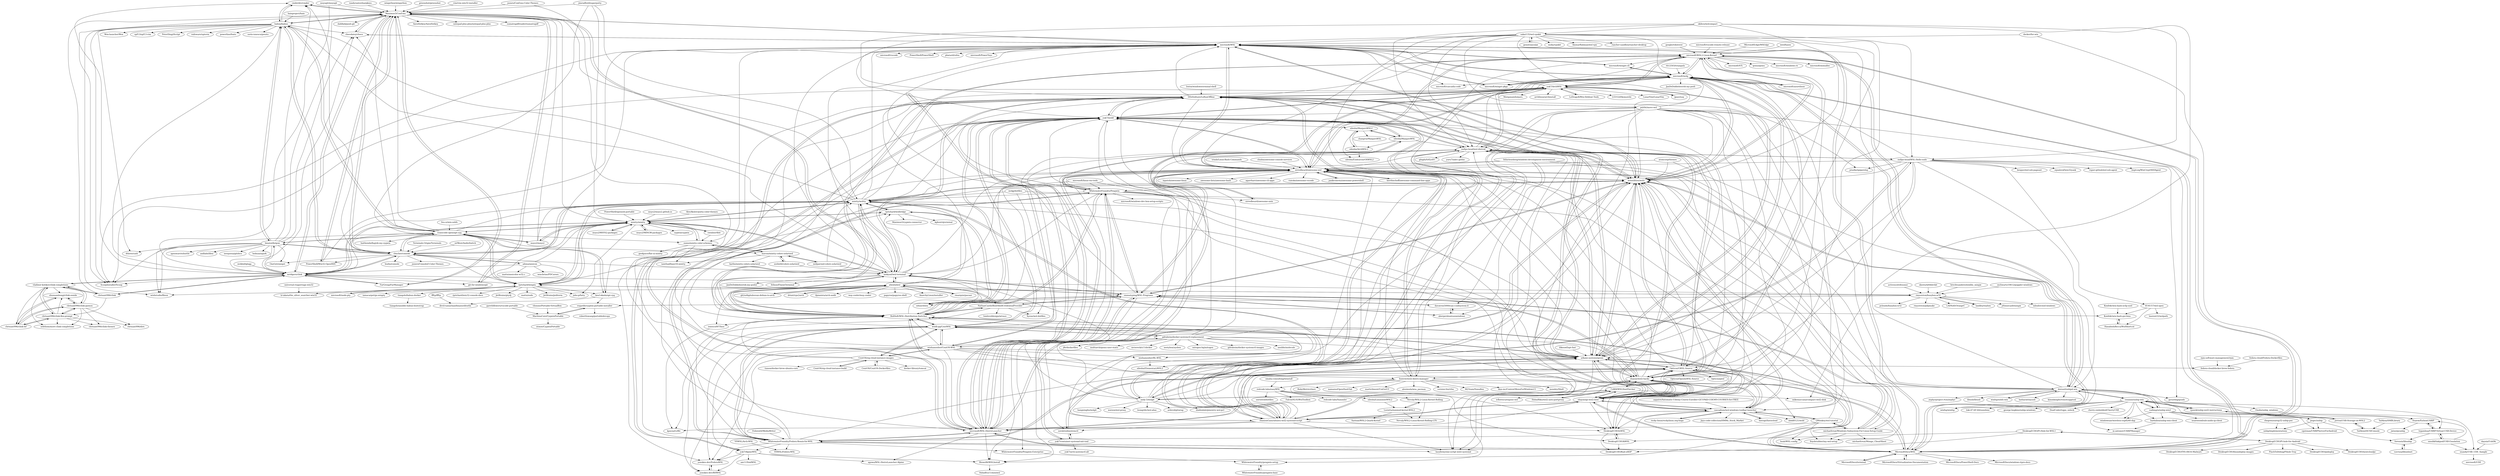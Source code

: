 digraph G {
"cmderdev/cmder" -> "Maximus5/ConEmu" ["e"=1]
"cmderdev/cmder" -> "babun/babun" ["e"=1]
"babun/babun" -> "cmderdev/cmder" ["e"=1]
"babun/babun" -> "Maximus5/ConEmu"
"babun/babun" -> "bmatzelle/gow"
"babun/babun" -> "spf13/spf13-vim" ["e"=1]
"babun/babun" -> "transcode-open/apt-cyg"
"babun/babun" -> "PeterDing/iScript" ["e"=1]
"babun/babun" -> "dthree/cash" ["e"=1]
"babun/babun" -> "railsware/upterm" ["e"=1]
"babun/babun" -> "powerline/fonts" ["e"=1]
"babun/babun" -> "cbucher/console"
"babun/babun" -> "sorin-ionescu/prezto" ["e"=1]
"babun/babun" -> "wishstudio/flinux" ["e"=1]
"babun/babun" -> "ScoopInstaller/Scoop" ["e"=1]
"babun/babun" -> "chocolatey/choco" ["e"=1]
"babun/babun" -> "Wox-launcher/Wox" ["e"=1]
"google/robotstxt" -> "microsoft/WSL2-Linux-Kernel" ["e"=1]
"transcode-open/apt-cyg" -> "kou1okada/apt-cyg"
"transcode-open/apt-cyg" -> "babun/babun"
"transcode-open/apt-cyg" -> "mintty/mintty"
"transcode-open/apt-cyg" -> "rprichard/winpty"
"transcode-open/apt-cyg" -> "Maximus5/ConEmu"
"transcode-open/apt-cyg" -> "mavnn/mintty-colors-solarized"
"transcode-open/apt-cyg" -> "bmatzelle/gow"
"transcode-open/apt-cyg" -> "mintty/wsltty"
"transcode-open/apt-cyg" -> "haithembelhaj/oh-my-cygwin"
"transcode-open/apt-cyg" -> "cbucher/console"
"transcode-open/apt-cyg" -> "mridgers/clink"
"transcode-open/apt-cyg" -> "wishstudio/flinux" ["e"=1]
"transcode-open/apt-cyg" -> "msys2/msys2" ["e"=1]
"transcode-open/apt-cyg" -> "chocolatey/choco" ["e"=1]
"transcode-open/apt-cyg" -> "oumu/mintty-color-schemes"
"microsoft/vscode-remote-release" -> "microsoft/WSL2-Linux-Kernel" ["e"=1]
"microsoft/winget-cli" -> "microsoft/WSL" ["e"=1]
"microsoft/winget-cli" -> "microsoft/wslg" ["e"=1]
"yuk7/ArchWSL" -> "Jguer/yay" ["e"=1]
"yuk7/ArchWSL" -> "yuk7/wsldl"
"yuk7/ArchWSL" -> "Morganamilo/paru" ["e"=1]
"yuk7/ArchWSL" -> "sirredbeard/awesome-wsl"
"yuk7/ArchWSL" -> "microsoft/wslg"
"yuk7/ArchWSL" -> "arkane-systems/genie"
"yuk7/ArchWSL" -> "archlinux/archinstall" ["e"=1]
"yuk7/ArchWSL" -> "nullpo-head/wsl-distrod"
"yuk7/ArchWSL" -> "LeDragoX/Win-Debloat-Tools" ["e"=1]
"yuk7/ArchWSL" -> "LGUG2Z/komorebi" ["e"=1]
"yuk7/ArchWSL" -> "DDoSolitary/LxRunOffline"
"yuk7/ArchWSL" -> "microsoft/WSL"
"yuk7/ArchWSL" -> "microsoft/WSL2-Linux-Kernel"
"yuk7/ArchWSL" -> "ScoopInstaller/Scoop" ["e"=1]
"yuk7/ArchWSL" -> "LunarVim/LunarVim" ["e"=1]
"nickjj/dotfiles" -> "mintty/wsltty" ["e"=1]
"nickjj/dotfiles" -> "hsab/WSL-config" ["e"=1]
"nickjj/dotfiles" -> "Xyene/wsl-dotfiles" ["e"=1]
"MicrosoftEdge/MSEdge" -> "microsoft/WSL2-Linux-Kernel" ["e"=1]
"microsoft/winget-pkgs" -> "microsoft/WSL" ["e"=1]
"microsoft/winget-pkgs" -> "microsoft/wslg" ["e"=1]
"sirredbeard/awesome-unix" -> "sirredbeard/awesome-wsl" ["e"=1]
"shayne/wsl2-hacks" -> "shayne/go-wsl2-host"
"shayne/wsl2-hacks" -> "arkane-systems/genie"
"shayne/wsl2-hacks" -> "DamionGans/ubuntu-wsl2-systemd-script"
"shayne/wsl2-hacks" -> "cascadium/wsl-windows-toolbar-launcher"
"shayne/wsl2-hacks" -> "wslutilities/wslu"
"shayne/wsl2-hacks" -> "sirredbeard/awesome-wsl"
"shayne/wsl2-hacks" -> "lucyllewy/one-script-wsl2-systemd"
"shayne/wsl2-hacks" -> "MicrosoftDocs/WSL"
"shayne/wsl2-hacks" -> "Opticos/GWSL-Source"
"shayne/wsl2-hacks" -> "emmatyping/WSL-Programs"
"shayne/wsl2-hacks" -> "nullpo-head/wsl-distrod"
"shayne/wsl2-hacks" -> "yuk7/wsldl"
"shayne/wsl2-hacks" -> "DesktopECHO/xWSL"
"shayne/wsl2-hacks" -> "CzBiX/WSLHostPatcher"
"shayne/wsl2-hacks" -> "microsoft/WSL2-Linux-Kernel"
"microsoft/WSL2-Linux-Kernel" -> "microsoft/WSL"
"microsoft/WSL2-Linux-Kernel" -> "microsoft/wslg"
"microsoft/WSL2-Linux-Kernel" -> "MicrosoftDocs/WSL"
"microsoft/WSL2-Linux-Kernel" -> "dorssel/usbipd-win"
"microsoft/WSL2-Linux-Kernel" -> "microsoft/winget-cli" ["e"=1]
"microsoft/WSL2-Linux-Kernel" -> "wslutilities/wslu"
"microsoft/WSL2-Linux-Kernel" -> "sirredbeard/awesome-wsl"
"microsoft/WSL2-Linux-Kernel" -> "microsoft/STL" ["e"=1]
"microsoft/WSL2-Linux-Kernel" -> "microsoft/winget-pkgs" ["e"=1]
"microsoft/WSL2-Linux-Kernel" -> "yuk7/ArchWSL"
"microsoft/WSL2-Linux-Kernel" -> "qemu/qemu" ["e"=1]
"microsoft/WSL2-Linux-Kernel" -> "microsoft/windows-rs" ["e"=1]
"microsoft/WSL2-Linux-Kernel" -> "microsoft/mimalloc" ["e"=1]
"microsoft/WSL2-Linux-Kernel" -> "arkane-systems/genie"
"microsoft/WSL2-Linux-Kernel" -> "microsoft/WSL-DistroLauncher"
"microsoft/linux-vm-tools" -> "arkane-systems/genie" ["e"=1]
"microsoft/linux-vm-tools" -> "WhitewaterFoundry/Pengwin" ["e"=1]
"microsoft/linux-vm-tools" -> "RoliSoft/WSL-Distribution-Switcher" ["e"=1]
"activescott/lessmsi" -> "rmyorston/busybox-w32" ["e"=1]
"cezanne/usbip-win" -> "vadimgrn/usbip-win2"
"cezanne/usbip-win" -> "dorssel/usbipd-win"
"cezanne/usbip-win" -> "barbalion/usbip-win-client"
"cezanne/usbip-win" -> "windowsair/wireless-esp8266-dap" ["e"=1]
"cezanne/usbip-win" -> "rpasek/usbip-wsl2-instructions"
"cezanne/usbip-win" -> "Oxalin/usbip_windows"
"cezanne/usbip-win" -> "george-hopkins/usbip-windows"
"cezanne/usbip-win" -> "jiegec/usbip"
"cezanne/usbip-win" -> "lcgamboa/USBIP-Virtual-USB-Device"
"cezanne/usbip-win" -> "m-antonov/USBIPManager"
"cezanne/usbip-win" -> "DualCoder/vgpu_unlock" ["e"=1]
"cezanne/usbip-win" -> "cherry-embedded/CherryUSB" ["e"=1]
"cezanne/usbip-win" -> "winfsp/winfsp" ["e"=1]
"cezanne/usbip-win" -> "frazew/PythonUSBIP"
"cezanne/usbip-win" -> "loki-47-6F-64/sunshine" ["e"=1]
"FarGroup/FarManager" -> "Maximus5/ConEmu" ["e"=1]
"FarGroup/FarManager" -> "mridgers/clink" ["e"=1]
"msys2/msys2.github.io" -> "mintty/mintty" ["e"=1]
"mridgers/clink" -> "chrisant996/clink" ["e"=1]
"mridgers/clink" -> "Maximus5/ConEmu"
"mridgers/clink" -> "vladimir-kotikov/clink-completions"
"mridgers/clink" -> "cbucher/console"
"mridgers/clink" -> "mintty/mintty"
"mridgers/clink" -> "bmatzelle/gow"
"mridgers/clink" -> "cmderdev/cmder" ["e"=1]
"mridgers/clink" -> "babun/babun"
"mridgers/clink" -> "mintty/wsltty"
"mridgers/clink" -> "chocolatey/choco" ["e"=1]
"mridgers/clink" -> "git-for-windows/git" ["e"=1]
"mridgers/clink" -> "ScoopInstaller/Scoop" ["e"=1]
"mridgers/clink" -> "FarGroup/FarManager" ["e"=1]
"mridgers/clink" -> "rmyorston/busybox-w32"
"mridgers/clink" -> "rprichard/winpty"
"msys2/MSYS2-packages" -> "mintty/mintty" ["e"=1]
"msys2/MINGW-packages" -> "mintty/mintty" ["e"=1]
"adoxa/ansicon" -> "cbucher/console"
"adoxa/ansicon" -> "mattn/ansicolor-w32.c"
"adoxa/ansicon" -> "rprichard/winpty"
"adoxa/ansicon" -> "mridgers/clink"
"adoxa/ansicon" -> "wmcbrine/PDCurses" ["e"=1]
"adoxa/ansicon" -> "mintty/mintty"
"shayne/go-wsl2-host" -> "shayne/wsl2-hacks"
"shayne/go-wsl2-host" -> "arkane-systems/genie"
"shayne/go-wsl2-host" -> "CzBiX/WSLHostPatcher"
"shayne/go-wsl2-host" -> "DamionGans/ubuntu-wsl2-systemd-script"
"shayne/go-wsl2-host" -> "DDoSolitary/LxRunOffline"
"shayne/go-wsl2-host" -> "cascadium/wsl-windows-toolbar-launcher"
"shayne/go-wsl2-host" -> "nullpo-head/wsl-distrod"
"shayne/go-wsl2-host" -> "wslutilities/wslu"
"shayne/go-wsl2-host" -> "Opticos/GWSL-Source"
"shayne/go-wsl2-host" -> "MicrosoftDocs/WSL"
"shayne/go-wsl2-host" -> "microsoft/WSL-DistroLauncher"
"shayne/go-wsl2-host" -> "DesktopECHO/xWSL"
"shayne/go-wsl2-host" -> "yuk7/wsldl"
"shayne/go-wsl2-host" -> "mintty/wsltty"
"shayne/go-wsl2-host" -> "sirredbeard/awesome-wsl"
"yuk7/wsldl" -> "wsldl-pg/CentWSL"
"yuk7/wsldl" -> "yuk7/ArchWSL"
"yuk7/wsldl" -> "yuk7/AlpineWSL"
"yuk7/wsldl" -> "microsoft/WSL-DistroLauncher"
"yuk7/wsldl" -> "sileshn/ManjaroWSL"
"yuk7/wsldl" -> "DDoSolitary/LxRunOffline"
"yuk7/wsldl" -> "wslutilities/wslu"
"yuk7/wsldl" -> "arkane-systems/genie"
"yuk7/wsldl" -> "nullpo-head/wsl-distrod"
"yuk7/wsldl" -> "RoliSoft/WSL-Distribution-Switcher"
"yuk7/wsldl" -> "mishamosher/CentOS-WSL"
"yuk7/wsldl" -> "sirredbeard/awesome-wsl"
"yuk7/wsldl" -> "Biswa96/WSLInstall"
"yuk7/wsldl" -> "yosukes-dev/FedoraWSL"
"yuk7/wsldl" -> "sileshn/ManjaroWSL2"
"wsldl-pg/CentWSL" -> "mishamosher/CentOS-WSL"
"wsldl-pg/CentWSL" -> "yuk7/wsldl"
"wsldl-pg/CentWSL" -> "CentOS/sig-cloud-instance-images"
"wsldl-pg/CentWSL" -> "arkane-systems/genie"
"wsldl-pg/CentWSL" -> "RoliSoft/WSL-Distribution-Switcher"
"wsldl-pg/CentWSL" -> "WhitewaterFoundry/Fedora-Remix-for-WSL"
"wsldl-pg/CentWSL" -> "DDoSolitary/LxRunOffline"
"wsldl-pg/CentWSL" -> "yosukes-dev/FedoraWSL"
"wsldl-pg/CentWSL" -> "gdraheim/docker-systemctl-replacement"
"wsldl-pg/CentWSL" -> "yuk7/AlpineWSL"
"wsldl-pg/CentWSL" -> "yosukes-dev/RHWSL"
"wsldl-pg/CentWSL" -> "nullpo-head/wsl-distrod"
"wsldl-pg/CentWSL" -> "DamionGans/ubuntu-wsl2-systemd-script"
"wsldl-pg/CentWSL" -> "mishamosher/RL-WSL"
"wsldl-pg/CentWSL" -> "shayne/go-wsl2-host"
"arkane-systems/genie" -> "DamionGans/ubuntu-wsl2-systemd-script"
"arkane-systems/genie" -> "nullpo-head/wsl-distrod"
"arkane-systems/genie" -> "shayne/wsl2-hacks"
"arkane-systems/genie" -> "sorah/subsystemctl"
"arkane-systems/genie" -> "yuk7/wsldl"
"arkane-systems/genie" -> "wslutilities/wslu"
"arkane-systems/genie" -> "yuk7/ArchWSL"
"arkane-systems/genie" -> "shayne/go-wsl2-host"
"arkane-systems/genie" -> "cascadium/wsl-windows-toolbar-launcher"
"arkane-systems/genie" -> "DDoSolitary/LxRunOffline"
"arkane-systems/genie" -> "sirredbeard/awesome-wsl"
"arkane-systems/genie" -> "microsoft/wslg"
"arkane-systems/genie" -> "Opticos/GWSL-Source"
"arkane-systems/genie" -> "wsldl-pg/CentWSL"
"arkane-systems/genie" -> "lucyllewy/one-script-wsl2-systemd"
"yuk7/AlpineWSL" -> "yuk7/wsldl"
"yuk7/AlpineWSL" -> "agowa/WSL-DistroLauncher-Alpine"
"yuk7/AlpineWSL" -> "Biswa96/WSLInstall"
"yuk7/AlpineWSL" -> "am11/VoidWSL"
"yuk7/AlpineWSL" -> "yosukes-dev/FedoraWSL"
"yuk7/AlpineWSL" -> "yosukes-dev/RHWSL"
"kou1okada/apt-cyg" -> "transcode-open/apt-cyg"
"kou1okada/apt-cyg" -> "vegardit/cygwin-portable-installer"
"kou1okada/apt-cyg" -> "devil-tamachan/binaryeditorbz"
"mavnn/mintty-colors-solarized" -> "oumu/mintty-color-schemes"
"mavnn/mintty-colors-solarized" -> "karlin/mintty-colors-solarized"
"mavnn/mintty-colors-solarized" -> "iamthad/base16-mintty"
"mavnn/mintty-colors-solarized" -> "seebi/dircolors-solarized" ["e"=1]
"mavnn/mintty-colors-solarized" -> "neilpa/cmd-colors-solarized" ["e"=1]
"michaeltreat/Windows-Subsystem-For-Linux-Setup-Guide" -> "michaeltreat/Mongo_CheatSheet"
"michaeltreat/Windows-Subsystem-For-Linux-Setup-Guide" -> "emmatyping/WSL-Programs"
"michaeltreat/Windows-Subsystem-For-Linux-Setup-Guide" -> "sirredbeard/awesome-wsl"
"michaeltreat/Windows-Subsystem-For-Linux-Setup-Guide" -> "QMonkey/wsl-tutorial"
"michaeltreat/Windows-Subsystem-For-Linux-Setup-Guide" -> "lloydstubber/my-wsl-setup"
"michaeltreat/Windows-Subsystem-For-Linux-Setup-Guide" -> "wslutilities/wslu"
"michaeltreat/Windows-Subsystem-For-Linux-Setup-Guide" -> "hsab/WSL-config"
"seebi/dircolors-solarized" -> "mavnn/mintty-colors-solarized" ["e"=1]
"seebi/dircolors-solarized" -> "mskyaxl/wsl-terminal" ["e"=1]
"ffftp/ffftp" -> "devil-tamachan/binaryeditorbz" ["e"=1]
"Biswa96/WSLInstall" -> "0xbadfca11/miniwsl"
"sirredbeard/awesome-wsl" -> "wslutilities/wslu"
"sirredbeard/awesome-wsl" -> "janikvonrotz/awesome-powershell" ["e"=1]
"sirredbeard/awesome-wsl" -> "herrbischoff/awesome-command-line-apps" ["e"=1]
"sirredbeard/awesome-wsl" -> "inputsh/awesome-linux" ["e"=1]
"sirredbeard/awesome-wsl" -> "WhitewaterFoundry/Pengwin"
"sirredbeard/awesome-wsl" -> "emmatyping/WSL-Programs"
"sirredbeard/awesome-wsl" -> "microsoft/WSL"
"sirredbeard/awesome-wsl" -> "yuk7/ArchWSL"
"sirredbeard/awesome-wsl" -> "awesome-lists/awesome-bash" ["e"=1]
"sirredbeard/awesome-wsl" -> "microsoft/wslg"
"sirredbeard/awesome-wsl" -> "microsoft/WSL2-Linux-Kernel"
"sirredbeard/awesome-wsl" -> "sirredbeard/awesome-unix" ["e"=1]
"sirredbeard/awesome-wsl" -> "yuk7/wsldl"
"sirredbeard/awesome-wsl" -> "agarrharr/awesome-cli-apps" ["e"=1]
"sirredbeard/awesome-wsl" -> "viatsko/awesome-vscode" ["e"=1]
"WhitewaterFoundry/Pengwin" -> "wslutilities/wslu"
"WhitewaterFoundry/Pengwin" -> "sirredbeard/awesome-wsl"
"WhitewaterFoundry/Pengwin" -> "microsoft/WSL-DistroLauncher"
"WhitewaterFoundry/Pengwin" -> "emmatyping/WSL-Programs"
"WhitewaterFoundry/Pengwin" -> "WhitewaterFoundry/Fedora-Remix-for-WSL"
"WhitewaterFoundry/Pengwin" -> "RoliSoft/WSL-Distribution-Switcher"
"WhitewaterFoundry/Pengwin" -> "WhitewaterFoundry/Pengwin-Enterprise"
"WhitewaterFoundry/Pengwin" -> "arkane-systems/genie"
"WhitewaterFoundry/Pengwin" -> "mintty/wsltty"
"WhitewaterFoundry/Pengwin" -> "WhitewaterFoundry/pengwin-setup"
"WhitewaterFoundry/Pengwin" -> "DDoSolitary/LxRunOffline"
"WhitewaterFoundry/Pengwin" -> "mskyaxl/wsl-terminal"
"WhitewaterFoundry/Pengwin" -> "microsoft/windows-dev-box-setup-scripts" ["e"=1]
"WhitewaterFoundry/Pengwin" -> "yuk7/wsldl"
"WhitewaterFoundry/Pengwin" -> "sirredbeard/awesome-unix" ["e"=1]
"rmarquis/pacaur" -> "alwsl/alwsl" ["e"=1]
"xxandy/USB_UDE_Sample" -> "microsoft/UDE"
"Oxalin/usbip_windows" -> "frazew/PythonUSBIP"
"nullpo-head/WSL-Hello-sudo" -> "nullpo-head/wsl-distrod"
"nullpo-head/WSL-Hello-sudo" -> "rupor-github/wsl-ssh-agent" ["e"=1]
"nullpo-head/WSL-Hello-sudo" -> "arkane-systems/genie"
"nullpo-head/WSL-Hello-sudo" -> "wslutilities/wslu"
"nullpo-head/WSL-Hello-sudo" -> "sirredbeard/awesome-wsl"
"nullpo-head/WSL-Hello-sudo" -> "andy-5/wslgit"
"nullpo-head/WSL-Hello-sudo" -> "buptczq/WinCryptSSHAgent" ["e"=1]
"nullpo-head/WSL-Hello-sudo" -> "benpye/wsl-ssh-pageant" ["e"=1]
"nullpo-head/WSL-Hello-sudo" -> "dorssel/usbipd-win"
"nullpo-head/WSL-Hello-sudo" -> "4U6U57/wsl-open"
"nullpo-head/WSL-Hello-sudo" -> "jstarks/npiperelay" ["e"=1]
"nullpo-head/WSL-Hello-sudo" -> "Opticos/GWSL-Source"
"nullpo-head/WSL-Hello-sudo" -> "gerardog/gsudo" ["e"=1]
"nullpo-head/WSL-Hello-sudo" -> "microsoft/wslg"
"nullpo-head/WSL-Hello-sudo" -> "equalsraf/win32yank"
"oumu/mintty-color-schemes" -> "mavnn/mintty-colors-solarized"
"oumu/mintty-color-schemes" -> "iamthad/base16-mintty"
"oumu/mintty-color-schemes" -> "geekjuice/flat-ui-mintty"
"oumu/mintty-color-schemes" -> "mintty/mintty"
"WhitewaterFoundry/Fedora-Remix-for-WSL" -> "WhitewaterFoundry/Pengwin"
"WhitewaterFoundry/Fedora-Remix-for-WSL" -> "WhitewaterFoundry/Pengwin-Enterprise"
"WhitewaterFoundry/Fedora-Remix-for-WSL" -> "wslutilities/wslu"
"WhitewaterFoundry/Fedora-Remix-for-WSL" -> "microsoft/WSL-DistroLauncher"
"WhitewaterFoundry/Fedora-Remix-for-WSL" -> "sirredbeard/awesome-wsl"
"WhitewaterFoundry/Fedora-Remix-for-WSL" -> "yuk7/wsldl"
"WhitewaterFoundry/Fedora-Remix-for-WSL" -> "wsldl-pg/CentWSL"
"WhitewaterFoundry/Fedora-Remix-for-WSL" -> "yosukes-dev/FedoraWSL"
"WhitewaterFoundry/Fedora-Remix-for-WSL" -> "Opticos/GWSL-Source"
"WhitewaterFoundry/Fedora-Remix-for-WSL" -> "arkane-systems/genie"
"WhitewaterFoundry/Fedora-Remix-for-WSL" -> "lucyllewy/one-script-wsl2-systemd"
"WhitewaterFoundry/Fedora-Remix-for-WSL" -> "yuk7/AlpineWSL"
"WhitewaterFoundry/Fedora-Remix-for-WSL" -> "RoliSoft/WSL-Distribution-Switcher"
"WhitewaterFoundry/Fedora-Remix-for-WSL" -> "VSWSL/Fedora-WSL"
"WhitewaterFoundry/Fedora-Remix-for-WSL" -> "MicrosoftDocs/WSL"
"CentOS/sig-cloud-instance-build" -> "CentOS/sig-cloud-instance-images" ["e"=1]
"fedora-cloud/Fedora-Dockerfiles" -> "fedora-cloud/docker-brew-fedora" ["e"=1]
"vladimir-kotikov/clink-completions" -> "chrisant996/clink-gizmos"
"vladimir-kotikov/clink-completions" -> "chrisant996/clink-flex-prompt"
"vladimir-kotikov/clink-completions" -> "chrisant996/clink-fzf"
"vladimir-kotikov/clink-completions" -> "sebthom/more-clink-completions"
"vladimir-kotikov/clink-completions" -> "mridgers/clink"
"vladimir-kotikov/clink-completions" -> "shunsambongi/clink-zoxide"
"vladimir-kotikov/clink-completions" -> "chrisant996/clink" ["e"=1]
"fastogt/fastocloud" -> "cascadium/wsl-windows-toolbar-launcher" ["e"=1]
"WhitewaterFoundry/Pengwin-Enterprise" -> "WhitewaterFoundry/pengwin-setup"
"4U6U57/wsl-open" -> "Konfekt/win-bash-gui-bins"
"4U6U57/wsl-open" -> "laurent22/wslpath"
"4U6U57/wsl-open" -> "HanabishiRecca/WslShortcut"
"barbalion/usbip-win-client" -> "m-antonov/USBIPManager"
"WhitewaterFoundry/pengwin-setup" -> "WhitewaterFoundry/pengwin-base"
"WhitewaterFoundry/pengwin-base" -> "WhitewaterFoundry/pengwin-setup"
"chocolatey/choco" -> "Maximus5/ConEmu" ["e"=1]
"chocolatey/choco" -> "microsoft/WSL" ["e"=1]
"Maximus5/ConEmu" -> "cmderdev/cmder" ["e"=1]
"Maximus5/ConEmu" -> "mridgers/clink"
"Maximus5/ConEmu" -> "babun/babun"
"Maximus5/ConEmu" -> "chocolatey/choco" ["e"=1]
"Maximus5/ConEmu" -> "cbucher/console"
"Maximus5/ConEmu" -> "git-for-windows/git" ["e"=1]
"Maximus5/ConEmu" -> "FarGroup/FarManager" ["e"=1]
"Maximus5/ConEmu" -> "ScoopInstaller/Scoop" ["e"=1]
"Maximus5/ConEmu" -> "microsoft/WSL"
"Maximus5/ConEmu" -> "dahlbyk/posh-git" ["e"=1]
"Maximus5/ConEmu" -> "PowerShell/Win32-OpenSSH" ["e"=1]
"Maximus5/ConEmu" -> "mskyaxl/wsl-terminal"
"Maximus5/ConEmu" -> "AutoHotkey/AutoHotkey" ["e"=1]
"Maximus5/ConEmu" -> "notepad-plus-plus/notepad-plus-plus" ["e"=1]
"Maximus5/ConEmu" -> "sumatrapdfreader/sumatrapdf" ["e"=1]
"git-for-windows/git" -> "Maximus5/ConEmu" ["e"=1]
"git-for-windows/git" -> "microsoft/WSL" ["e"=1]
"skeeto/w64devkit" -> "rmyorston/busybox-w32" ["e"=1]
"feo-cz/win-sshfs" -> "transcode-open/apt-cyg" ["e"=1]
"chrisant996/clink" -> "mridgers/clink" ["e"=1]
"chrisant996/clink" -> "vladimir-kotikov/clink-completions" ["e"=1]
"chrisant996/clink" -> "chrisant996/clink-flex-prompt" ["e"=1]
"chrisant996/clink" -> "Maximus5/ConEmu" ["e"=1]
"lextm/windowsterminal-shell" -> "DDoSolitary/LxRunOffline" ["e"=1]
"brechtsanders/winlibs_mingw" -> "rmyorston/busybox-w32" ["e"=1]
"LeDragoX/Win-Debloat-Tools" -> "yuk7/ArchWSL" ["e"=1]
"oschwartz10612/poppler-windows" -> "rmyorston/busybox-w32" ["e"=1]
"aapatre/Automatic-Udemy-Course-Enroller-GET-PAID-UDEMY-COURSES-for-FREE" -> "cascadium/wsl-windows-toolbar-launcher" ["e"=1]
"microsoft/azurelinux" -> "microsoft/wslg" ["e"=1]
"microsoft/azurelinux" -> "microsoft/WSL2-Linux-Kernel" ["e"=1]
"mishamosher/CentOS-WSL" -> "wsldl-pg/CentWSL"
"mishamosher/CentOS-WSL" -> "yuk7/wsldl"
"mishamosher/CentOS-WSL" -> "yosukes-dev/FedoraWSL"
"mishamosher/CentOS-WSL" -> "yosukes-dev/RHWSL"
"mishamosher/CentOS-WSL" -> "mishamosher/RL-WSL"
"mishamosher/CentOS-WSL" -> "gdraheim/docker-systemctl-replacement"
"mishamosher/CentOS-WSL" -> "arkane-systems/genie"
"mishamosher/CentOS-WSL" -> "CentOS/sig-cloud-instance-images"
"mishamosher/CentOS-WSL" -> "nullpo-head/wsl-distrod"
"mishamosher/CentOS-WSL" -> "DDoSolitary/LxRunOffline"
"mishamosher/CentOS-WSL" -> "WhitewaterFoundry/Fedora-Remix-for-WSL"
"mishamosher/CentOS-WSL" -> "bostrot/wsl2-distro-manager"
"mishamosher/CentOS-WSL" -> "RoliSoft/WSL-Distribution-Switcher"
"mishamosher/CentOS-WSL" -> "shayne/go-wsl2-host"
"mishamosher/CentOS-WSL" -> "microsoft/WSL-DistroLauncher"
"winpython/winpython" -> "Maximus5/ConEmu" ["e"=1]
"sakai135/wsl-vpnkit" -> "wslutilities/wslu"
"sakai135/wsl-vpnkit" -> "moby/vpnkit" ["e"=1]
"sakai135/wsl-vpnkit" -> "nullpo-head/wsl-distrod"
"sakai135/wsl-vpnkit" -> "shayne/wsl2-hacks"
"sakai135/wsl-vpnkit" -> "sirredbeard/awesome-wsl"
"sakai135/wsl-vpnkit" -> "AmmarRahman/wsl-vpn"
"sakai135/wsl-vpnkit" -> "arkane-systems/genie"
"sakai135/wsl-vpnkit" -> "microsoft/WSL"
"sakai135/wsl-vpnkit" -> "rancher-sandbox/rancher-desktop" ["e"=1]
"sakai135/wsl-vpnkit" -> "genotrance/px" ["e"=1]
"sakai135/wsl-vpnkit" -> "jstarks/npiperelay" ["e"=1]
"sakai135/wsl-vpnkit" -> "nullpo-head/WSL-Hello-sudo"
"sakai135/wsl-vpnkit" -> "DamionGans/ubuntu-wsl2-systemd-script"
"sakai135/wsl-vpnkit" -> "yuk7/wsldl"
"sakai135/wsl-vpnkit" -> "microsoft/wslg"
"pxlrbt/move-wsl" -> "DDoSolitary/LxRunOffline"
"pxlrbt/move-wsl" -> "bostrot/wsl2-distro-manager"
"pxlrbt/move-wsl" -> "shayne/wsl2-hacks"
"pxlrbt/move-wsl" -> "shayne/go-wsl2-host"
"pxlrbt/move-wsl" -> "nullpo-head/wsl-distrod"
"pxlrbt/move-wsl" -> "wslutilities/wslu"
"pxlrbt/move-wsl" -> "cascadium/wsl-windows-toolbar-launcher"
"pxlrbt/move-wsl" -> "DamionGans/ubuntu-wsl2-systemd-script"
"pxlrbt/move-wsl" -> "microsoft/wslg"
"pxlrbt/move-wsl" -> "DesktopECHO/xWSL"
"pxlrbt/move-wsl" -> "MicrosoftDocs/WSL"
"pxlrbt/move-wsl" -> "yuk7/wsldl"
"pxlrbt/move-wsl" -> "lucyllewy/one-script-wsl2-systemd"
"pxlrbt/move-wsl" -> "dorssel/usbipd-win"
"pxlrbt/move-wsl" -> "sileshn/ElementaryWSL2"
"omaha-consulting/winstall" -> "redcode-labs/easyWSL" ["e"=1]
"DesktopECHO/kWSL" -> "DesktopECHO/xWSL"
"DesktopECHO/kWSL" -> "DesktopECHO/Kali-xRDP"
"gh2o/digitalocean-debian-to-arch" -> "alwsl/alwsl" ["e"=1]
"atomcorp/themes" -> "wslutilities/wslu" ["e"=1]
"atomcorp/themes" -> "MicrosoftDocs/WSL" ["e"=1]
"atomcorp/themes" -> "sirredbeard/awesome-wsl" ["e"=1]
"cascadium/wsl-windows-toolbar-launcher" -> "Opticos/GWSL-Source"
"cascadium/wsl-windows-toolbar-launcher" -> "arkane-systems/genie"
"cascadium/wsl-windows-toolbar-launcher" -> "wslutilities/wslu"
"cascadium/wsl-windows-toolbar-launcher" -> "shayne/wsl2-hacks"
"cascadium/wsl-windows-toolbar-launcher" -> "rocky-linux/rockylinux.org-hugo" ["e"=1]
"cascadium/wsl-windows-toolbar-launcher" -> "nbdd0121/wsld"
"cascadium/wsl-windows-toolbar-launcher" -> "shayne/go-wsl2-host"
"cascadium/wsl-windows-toolbar-launcher" -> "DesktopECHO/xWSL"
"cascadium/wsl-windows-toolbar-launcher" -> "sirredbeard/awesome-wsl"
"cascadium/wsl-windows-toolbar-launcher" -> "Jays-code-collection/HMMs_Stock_Market" ["e"=1]
"cascadium/wsl-windows-toolbar-launcher" -> "QMonkey/wsl-tutorial"
"cascadium/wsl-windows-toolbar-launcher" -> "DamionGans/ubuntu-wsl2-systemd-script"
"cascadium/wsl-windows-toolbar-launcher" -> "fastogt/fastocloud" ["e"=1]
"cascadium/wsl-windows-toolbar-launcher" -> "WhitewaterFoundry/Fedora-Remix-for-WSL"
"cascadium/wsl-windows-toolbar-launcher" -> "microsoft/wslg"
"CentOS/CentOS-Dockerfiles" -> "CentOS/sig-cloud-instance-images" ["e"=1]
"DamionGans/ubuntu-wsl2-systemd-script" -> "arkane-systems/genie"
"DamionGans/ubuntu-wsl2-systemd-script" -> "shayne/wsl2-hacks"
"DamionGans/ubuntu-wsl2-systemd-script" -> "nullpo-head/wsl-distrod"
"DamionGans/ubuntu-wsl2-systemd-script" -> "shayne/go-wsl2-host"
"DamionGans/ubuntu-wsl2-systemd-script" -> "wslutilities/wslu"
"DamionGans/ubuntu-wsl2-systemd-script" -> "DDoSolitary/LxRunOffline"
"DamionGans/ubuntu-wsl2-systemd-script" -> "lucyllewy/one-script-wsl2-systemd"
"DamionGans/ubuntu-wsl2-systemd-script" -> "cascadium/wsl-windows-toolbar-launcher"
"DamionGans/ubuntu-wsl2-systemd-script" -> "microsoft/wslg"
"DamionGans/ubuntu-wsl2-systemd-script" -> "sorah/subsystemctl"
"DamionGans/ubuntu-wsl2-systemd-script" -> "Opticos/GWSL-Source"
"DamionGans/ubuntu-wsl2-systemd-script" -> "DesktopECHO/xWSL"
"DamionGans/ubuntu-wsl2-systemd-script" -> "microsoft/WSL-DistroLauncher"
"DamionGans/ubuntu-wsl2-systemd-script" -> "sirredbeard/awesome-wsl"
"DamionGans/ubuntu-wsl2-systemd-script" -> "microsoft/WSL2-Linux-Kernel"
"jovton/USB-Storage-on-WSL2" -> "TalAloni/iSCSIConsole"
"jovton/USB-Storage-on-WSL2" -> "rpasek/usbip-wsl2-instructions"
"DesktopECHO/Pi-Hole-for-WSL1" -> "DesktopECHO/kWSL"
"DesktopECHO/Pi-Hole-for-WSL1" -> "DesktopECHO/Pi-hole-for-Android"
"DesktopECHO/Pi-Hole-for-WSL1" -> "DesktopECHO/Kali-xRDP"
"rpasek/usbip-wsl2-instructions" -> "jovton/USB-Storage-on-WSL2"
"rpasek/usbip-wsl2-instructions" -> "cezanne/usbip-win"
"smulikHakipod/USB-Emulation" -> "lcgamboa/USBIP-Virtual-USB-Device"
"smulikHakipod/USB-Emulation" -> "frazew/PythonUSBIP"
"smulikHakipod/USB-Emulation" -> "xxandy/USB_UDE_Sample"
"sileshn/ManjaroWSL" -> "yuk7/wsldl"
"sileshn/ManjaroWSL" -> "sileshn/ManjaroWSL2"
"sileshn/ManjaroWSL" -> "yuk7/container-systemd-init-tool"
"sileshn/ManjaroWSL" -> "sileshn/ArchWSL2"
"sileshn/ManjaroWSL" -> "nullpo-head/wsl-distrod"
"HobaiRiku/wsl2-auto-portproxy" -> "CzBiX/WSLHostPatcher"
"CentOS/sig-cloud-instance-images" -> "CentOS/sig-cloud-instance-build" ["e"=1]
"CentOS/sig-cloud-instance-images" -> "CentOS/CentOS-Dockerfiles" ["e"=1]
"CentOS/sig-cloud-instance-images" -> "wsldl-pg/CentWSL"
"CentOS/sig-cloud-instance-images" -> "DDoSolitary/LxRunOffline"
"CentOS/sig-cloud-instance-images" -> "fedora-cloud/docker-brew-fedora"
"CentOS/sig-cloud-instance-images" -> "mishamosher/CentOS-WSL"
"CentOS/sig-cloud-instance-images" -> "docker-library/tomcat" ["e"=1]
"CentOS/sig-cloud-instance-images" -> "tianon/docker-brew-ubuntu-core" ["e"=1]
"CentOS/sig-cloud-instance-images" -> "RoliSoft/WSL-Distribution-Switcher"
"yuk7/container-systemd-init-tool" -> "yuk7/arch-systemctl-alt"
"yuk7/container-systemd-init-tool" -> "sorah/subsystemctl"
"yuk7/container-systemd-init-tool" -> "sileshn/ManjaroWSL"
"DesktopECHO/xWSL" -> "DesktopECHO/kWSL"
"DesktopECHO/xWSL" -> "DesktopECHO/Kali-xRDP"
"DesktopECHO/xWSL" -> "Opticos/GWSL-Source"
"Opticos/GWSL-Source" -> "DesktopECHO/xWSL"
"Opticos/GWSL-Source" -> "cascadium/wsl-windows-toolbar-launcher"
"Opticos/GWSL-Source" -> "wslutilities/wslu"
"Opticos/GWSL-Source" -> "Opticos/OpenInWSL-Source"
"Opticos/GWSL-Source" -> "microsoft/wslg"
"Opticos/GWSL-Source" -> "arkane-systems/genie"
"Opticos/GWSL-Source" -> "shayne/wsl2-hacks"
"Opticos/GWSL-Source" -> "microsoft/WSL-DistroLauncher"
"Opticos/GWSL-Source" -> "nullpo-head/wsl-distrod"
"Opticos/GWSL-Source" -> "sirredbeard/awesome-wsl"
"Opticos/GWSL-Source" -> "bostrot/wsl2-distro-manager"
"Opticos/GWSL-Source" -> "WhitewaterFoundry/Fedora-Remix-for-WSL"
"Opticos/GWSL-Source" -> "shayne/go-wsl2-host"
"Opticos/GWSL-Source" -> "nbdd0121/wsld"
"Opticos/GWSL-Source" -> "Opticos/gwsl"
"MicrosoftDocs/terminal" -> "MicrosoftDocs/WSL" ["e"=1]
"yosukes-dev/FedoraWSL" -> "yosukes-dev/RHWSL"
"jiegec/usbip" -> "usbip/implementations"
"jiegec/usbip" -> "forensix/libusbip"
"jiegec/usbip" -> "cgutman/USBIPServerForAndroid"
"redcode-labs/easyWSL" -> "FalconNL93/WslToolbox"
"redcode-labs/easyWSL" -> "DesktopECHO/kWSL"
"redcode-labs/easyWSL" -> "sileshn/LinuxmintWSL2"
"redcode-labs/easyWSL" -> "redcode-labs/Sammler" ["e"=1]
"redcode-labs/easyWSL" -> "DesktopECHO/xWSL"
"redcode-labs/easyWSL" -> "unrooted/dotfiles"
"sorah/subsystemctl" -> "arkane-systems/genie"
"sorah/subsystemctl" -> "yuk7/container-systemd-init-tool"
"yosukes-dev/RHWSL" -> "yosukes-dev/FedoraWSL"
"HanabishiRecca/WslShortcut" -> "Konfekt/win-bash-gui-bins"
"forensix/libusbip" -> "vavrusa/libusbnet"
"Konfekt/win-bash-xclip-xsel" -> "Konfekt/win-bash-gui-bins"
"Konfekt/win-bash-gui-bins" -> "HanabishiRecca/WslShortcut"
"rprichard/winpty" -> "mintty/mintty"
"rprichard/winpty" -> "rprichard/wslbridge"
"rprichard/winpty" -> "rprichard/win32-console-docs"
"rprichard/winpty" -> "JetBrains/pty4j" ["e"=1]
"rprichard/winpty" -> "mintty/wsltty"
"rprichard/winpty" -> "microsoft/node-pty" ["e"=1]
"rprichard/winpty" -> "iamacarpet/go-winpty"
"rprichard/winpty" -> "rmyorston/busybox-w32"
"rprichard/winpty" -> "juho-p/fatty"
"rprichard/winpty" -> "tiangolo/babun-docker"
"rprichard/winpty" -> "transcode-open/apt-cyg"
"rprichard/winpty" -> "mattn/sudo" ["e"=1]
"rprichard/winpty" -> "kou1okada/apt-cyg"
"rprichard/winpty" -> "k-takata/the_silver_searcher-win32"
"rprichard/winpty" -> "JetBrains/jediterm" ["e"=1]
"microsoft/wslg" -> "microsoft/WSL"
"microsoft/wslg" -> "microsoft/WSL2-Linux-Kernel"
"microsoft/wslg" -> "microsoft/winget-cli" ["e"=1]
"microsoft/wslg" -> "wslutilities/wslu"
"microsoft/wslg" -> "sirredbeard/awesome-wsl"
"microsoft/wslg" -> "yuk7/ArchWSL"
"microsoft/wslg" -> "microsoft/winget-pkgs" ["e"=1]
"microsoft/wslg" -> "dorssel/usbipd-win"
"microsoft/wslg" -> "DDoSolitary/LxRunOffline"
"microsoft/wslg" -> "JanDeDobbeleer/oh-my-posh" ["e"=1]
"microsoft/wslg" -> "arkane-systems/genie"
"microsoft/wslg" -> "Opticos/GWSL-Source"
"microsoft/wslg" -> "microsoft/azurelinux" ["e"=1]
"microsoft/wslg" -> "MicrosoftDocs/WSL"
"microsoft/wslg" -> "microsoft/cascadia-code" ["e"=1]
"janikvonrotz/awesome-powershell" -> "sirredbeard/awesome-wsl" ["e"=1]
"rmyorston/busybox-w32" -> "mbuilov/sed-windows" ["e"=1]
"rmyorston/busybox-w32" -> "pclouds/busybox-w32"
"rmyorston/busybox-w32" -> "rmyorston/pdpmake" ["e"=1]
"rmyorston/busybox-w32" -> "LADSoft/OrangeC" ["e"=1]
"rmyorston/busybox-w32" -> "vegardit/cygwin-portable-installer"
"rmyorston/busybox-w32" -> "landley/toybox" ["e"=1]
"rmyorston/busybox-w32" -> "jrfonseca/drmingw" ["e"=1]
"rmyorston/busybox-w32" -> "rprichard/winpty"
"dorssel/usbipd-win" -> "cezanne/usbip-win"
"dorssel/usbipd-win" -> "vadimgrn/usbip-win2"
"dorssel/usbipd-win" -> "microsoft/WSL2-Linux-Kernel"
"dorssel/usbipd-win" -> "microsoft/wslg"
"dorssel/usbipd-win" -> "wslutilities/wslu"
"dorssel/usbipd-win" -> "hathach/tinyusb" ["e"=1]
"dorssel/usbipd-win" -> "microsoft/WSL"
"dorssel/usbipd-win" -> "kimmknight/remoteapptool" ["e"=1]
"dorssel/usbipd-win" -> "rpasek/usbip-wsl2-instructions"
"dorssel/usbipd-win" -> "gerardog/gsudo" ["e"=1]
"dorssel/usbipd-win" -> "sirredbeard/awesome-wsl"
"dorssel/usbipd-win" -> "winfsp/winfsp" ["e"=1]
"dorssel/usbipd-win" -> "zephyrproject-rtos/zephyr" ["e"=1]
"dorssel/usbipd-win" -> "libusb/libusb" ["e"=1]
"dorssel/usbipd-win" -> "winfsp/sshfs-win" ["e"=1]
"jimradford/superputty" -> "mintty/mintty" ["e"=1]
"jimradford/superputty" -> "Maximus5/ConEmu" ["e"=1]
"jimradford/superputty" -> "cbucher/console" ["e"=1]
"jimradford/superputty" -> "mintty/wsltty" ["e"=1]
"MicrosoftDocs/Virtualization-Documentation" -> "MicrosoftDocs/WSL" ["e"=1]
"drizzt/vps2arch" -> "alwsl/alwsl" ["e"=1]
"rh12503/triangula" -> "microsoft/wslg" ["e"=1]
"sirWest/AudioSwitch" -> "cbucher/console" ["e"=1]
"greenshot/greenshot" -> "Maximus5/ConEmu" ["e"=1]
"nullpo-head/wsl-distrod" -> "arkane-systems/genie"
"nullpo-head/wsl-distrod" -> "yuk7/wsldl"
"nullpo-head/wsl-distrod" -> "sorah/subsystemctl"
"nullpo-head/wsl-distrod" -> "wslutilities/wslu"
"nullpo-head/wsl-distrod" -> "yuk7/ArchWSL"
"nullpo-head/wsl-distrod" -> "DamionGans/ubuntu-wsl2-systemd-script"
"nullpo-head/wsl-distrod" -> "microsoft/wslg"
"nullpo-head/wsl-distrod" -> "sirredbeard/awesome-wsl"
"nullpo-head/wsl-distrod" -> "nullpo-head/WSL-Hello-sudo"
"nullpo-head/wsl-distrod" -> "gfngfn/SATySFi" ["e"=1]
"nullpo-head/wsl-distrod" -> "lucyllewy/one-script-wsl2-systemd"
"nullpo-head/wsl-distrod" -> "shayne/go-wsl2-host"
"nullpo-head/wsl-distrod" -> "yuru7/udev-gothic" ["e"=1]
"nullpo-head/wsl-distrod" -> "microsoft/WSL-DistroLauncher"
"nullpo-head/wsl-distrod" -> "shayne/wsl2-hacks"
"landley/toybox" -> "rmyorston/busybox-w32" ["e"=1]
"msysgit/msysgit" -> "mridgers/clink" ["e"=1]
"msysgit/msysgit" -> "Maximus5/ConEmu" ["e"=1]
"sileshn/LinuxmintWSL2" -> "Locietta/xanmod-kernel-WSL2"
"rpm-software-management/rpm" -> "fedora-cloud/docker-brew-fedora" ["e"=1]
"nickbnf/glogg" -> "mridgers/clink" ["e"=1]
"ilikenwf/apt-fast" -> "arkane-systems/genie" ["e"=1]
"daynix/UsbDk" -> "xxandy/USB_UDE_Sample" ["e"=1]
"mintty/mintty" -> "mintty/wsltty"
"mintty/mintty" -> "rprichard/winpty"
"mintty/mintty" -> "rprichard/wslbridge"
"mintty/mintty" -> "msys2/MSYS2-packages" ["e"=1]
"mintty/mintty" -> "mskyaxl/wsl-terminal"
"mintty/mintty" -> "transcode-open/apt-cyg"
"mintty/mintty" -> "juho-p/fatty"
"mintty/mintty" -> "cygwin/cygwin" ["e"=1]
"mintty/mintty" -> "mridgers/clink"
"mintty/mintty" -> "msys2/msys2" ["e"=1]
"mintty/mintty" -> "msys2/MINGW-packages" ["e"=1]
"mintty/mintty" -> "kou1okada/apt-cyg"
"mintty/mintty" -> "Maximus5/ConEmu"
"mintty/mintty" -> "oumu/mintty-color-schemes"
"mintty/mintty" -> "ciembor/4bit" ["e"=1]
"vadimgrn/usbip-win2" -> "cezanne/usbip-win"
"vadimgrn/usbip-win2" -> "dorssel/usbipd-win"
"vadimgrn/usbip-win2" -> "jiegec/usbip"
"vadimgrn/usbip-win2" -> "cgutman/USBIPServerForAndroid"
"vadimgrn/usbip-win2" -> "xxandy/USB_UDE_Sample"
"vadimgrn/usbip-win2" -> "seastwood/usb-audio-ip-client"
"vadimgrn/usbip-win2" -> "barbalion/usbip-win-client"
"vadimgrn/usbip-win2" -> "windowsair/wireless-esp8266-dap" ["e"=1]
"CzBiX/WSLHostPatcher" -> "HobaiRiku/wsl2-auto-portproxy"
"CzBiX/WSLHostPatcher" -> "icflorescu/expose-wsl"
"CzBiX/WSLHostPatcher" -> "shayne/go-wsl2-host"
"CzBiX/WSLHostPatcher" -> "nullpo-head/wsl-distrod"
"CzBiX/WSLHostPatcher" -> "andy-5/wslgit"
"CzBiX/WSLHostPatcher" -> "mikemaccana/compact-wsl2-disk"
"CzBiX/WSLHostPatcher" -> "shayne/wsl2-hacks"
"mishamosher/RL-WSL" -> "sileshn/ElementaryWSL2"
"rocky-linux/rockylinux.org-hugo" -> "cascadium/wsl-windows-toolbar-launcher" ["e"=1]
"joonro/ConEmu-Color-Themes" -> "Maximus5/ConEmu" ["e"=1]
"joonro/ConEmu-Color-Themes" -> "oumu/mintty-color-schemes" ["e"=1]
"TalAloni/iSCSIConsole" -> "jovton/USB-Storage-on-WSL2"
"PowerShell/Win32-OpenSSH" -> "microsoft/WSL" ["e"=1]
"PowerShell/Win32-OpenSSH" -> "Maximus5/ConEmu" ["e"=1]
"bostrot/wsl2-distro-manager" -> "moudey/Shell" ["e"=1]
"bostrot/wsl2-distro-manager" -> "sirredbeard/awesome-wsl"
"bostrot/wsl2-distro-manager" -> "RubyMetric/chsrc" ["e"=1]
"bostrot/wsl2-distro-manager" -> "DDoSolitary/LxRunOffline"
"bostrot/wsl2-distro-manager" -> "nullpo-head/wsl-distrod"
"bostrot/wsl2-distro-manager" -> "redcode-labs/easyWSL"
"bostrot/wsl2-distro-manager" -> "Opticos/GWSL-Source"
"bostrot/wsl2-distro-manager" -> "marticliment/UniGetUI" ["e"=1]
"bostrot/wsl2-distro-manager" -> "alesimula/wsa_pacman" ["e"=1]
"bostrot/wsl2-distro-manager" -> "dorssel/usbipd-win"
"bostrot/wsl2-distro-manager" -> "version-fox/vfox" ["e"=1]
"bostrot/wsl2-distro-manager" -> "M2Team/NanaBox" ["e"=1]
"bostrot/wsl2-distro-manager" -> "ikas-mc/ContextMenuForWindows11" ["e"=1]
"bostrot/wsl2-distro-manager" -> "Nevuly/WSL2-Linux-Kernel-Rolling"
"bostrot/wsl2-distro-manager" -> "namazso/OpenHashTab" ["e"=1]
"garethflowers/vscode-portable" -> "MachinaCore/CygwinPortable" ["e"=1]
"herrbischoff/awesome-command-line-apps" -> "sirredbeard/awesome-wsl" ["e"=1]
"felixrieseberg/windows-development-environment" -> "abergs/ubuntuonwindows" ["e"=1]
"felixrieseberg/windows-development-environment" -> "sirredbeard/awesome-wsl" ["e"=1]
"felixrieseberg/windows-development-environment" -> "davatron5000/can-i-subsystem-it" ["e"=1]
"felixrieseberg/windows-development-environment" -> "michaeltreat/Windows-Subsystem-For-Linux-Setup-Guide" ["e"=1]
"felixrieseberg/windows-development-environment" -> "WhitewaterFoundry/Pengwin" ["e"=1]
"felixrieseberg/windows-development-environment" -> "lloydstubber/my-wsl-setup" ["e"=1]
"chrisant996/clink-flex-prompt" -> "chrisant996/clink-gizmos"
"chrisant996/clink-flex-prompt" -> "chrisant996/clink-fzf"
"chrisant996/clink-flex-prompt" -> "vladimir-kotikov/clink-completions"
"chrisant996/clink-flex-prompt" -> "shunsambongi/clink-zoxide"
"chrisant996/clink-flex-prompt" -> "chrisant996/clink-themes"
"chrisant996/clink-flex-prompt" -> "chrisant996/dirx"
"chrisant996/clink-flex-prompt" -> "sebthom/more-clink-completions"
"DesktopECHO/Pi-hole-for-Android" -> "DesktopECHO/pideploy"
"DesktopECHO/Pi-hole-for-Android" -> "DesktopECHO/nextcloudpi"
"DesktopECHO/Pi-hole-for-Android" -> "DesktopECHO/Pi-Hole-for-WSL1"
"DesktopECHO/Pi-hole-for-Android" -> "DesktopECHO/T95-H616-Malware"
"DesktopECHO/Pi-hole-for-Android" -> "DesktopECHO/linuxdeploy-images"
"DesktopECHO/Pi-hole-for-Android" -> "PinchToDebug/Pihole-Tray"
"chrisant996/clink-fzf" -> "shunsambongi/clink-zoxide"
"chrisant996/clink-fzf" -> "chrisant996/clink-gizmos"
"chrisant996/clink-fzf" -> "chrisant996/clink-flex-prompt"
"tiangolo/babun-docker" -> "tiangolo/ansible-babun-bootstrap"
"Locietta/xanmod-kernel-WSL2" -> "Nevuly/WSL2-Linux-Kernel-Rolling-LTS"
"Locietta/xanmod-kernel-WSL2" -> "Sarisan/WSL2-Quark-Kernel"
"Locietta/xanmod-kernel-WSL2" -> "Nevuly/WSL2-Linux-Kernel-Rolling"
"vavrusa/libusbnet" -> "forensix/libusbip"
"shunsambongi/clink-zoxide" -> "chrisant996/clink-fzf"
"shunsambongi/clink-zoxide" -> "chrisant996/clink-gizmos"
"microsoft/WSL" -> "microsoft/WSL2-Linux-Kernel"
"microsoft/WSL" -> "microsoft/wslg"
"microsoft/WSL" -> "microsoft/winget-cli" ["e"=1]
"microsoft/WSL" -> "MicrosoftDocs/WSL"
"microsoft/WSL" -> "sirredbeard/awesome-wsl"
"microsoft/WSL" -> "PowerShell/PowerShell" ["e"=1]
"microsoft/WSL" -> "ScoopInstaller/Scoop" ["e"=1]
"microsoft/WSL" -> "microsoft/cascadia-code" ["e"=1]
"microsoft/WSL" -> "pbatard/rufus" ["e"=1]
"microsoft/WSL" -> "microsoft/winget-pkgs" ["e"=1]
"microsoft/WSL" -> "microsoft/PowerToys" ["e"=1]
"microsoft/WSL" -> "Maximus5/ConEmu"
"microsoft/WSL" -> "chocolatey/choco" ["e"=1]
"microsoft/WSL" -> "wslutilities/wslu"
"microsoft/WSL" -> "microsoft/vscode" ["e"=1]
"hainproject/hain" -> "babun/babun" ["e"=1]
"AlexAkulov/putty-color-themes" -> "mintty/mintty" ["e"=1]
"trinib/Linux-Bash-Commands" -> "sirredbeard/awesome-wsl" ["e"=1]
"neilpa/cmd-colors-solarized" -> "mavnn/mintty-colors-solarized" ["e"=1]
"neilpa/cmd-colors-solarized" -> "mskyaxl/wsl-terminal" ["e"=1]
"neilpa/cmd-colors-solarized" -> "mintty/wsltty" ["e"=1]
"MicrosoftDocs/WSL" -> "microsoft/WSL"
"MicrosoftDocs/WSL" -> "microsoft/WSL2-Linux-Kernel"
"MicrosoftDocs/WSL" -> "wslutilities/wslu"
"MicrosoftDocs/WSL" -> "MicrosoftDocs/PowerShell-Docs" ["e"=1]
"MicrosoftDocs/WSL" -> "MicrosoftDocs/Virtualization-Documentation" ["e"=1]
"MicrosoftDocs/WSL" -> "microsoft/WSL-DistroLauncher"
"MicrosoftDocs/WSL" -> "shayne/wsl2-hacks"
"MicrosoftDocs/WSL" -> "MicrosoftDocs/terminal" ["e"=1]
"MicrosoftDocs/WSL" -> "sirredbeard/awesome-wsl"
"MicrosoftDocs/WSL" -> "microsoft/wslg"
"MicrosoftDocs/WSL" -> "RoliSoft/WSL-Distribution-Switcher"
"MicrosoftDocs/WSL" -> "arkane-systems/genie"
"MicrosoftDocs/WSL" -> "MicrosoftDocs/windows-itpro-docs" ["e"=1]
"MicrosoftDocs/WSL" -> "shayne/go-wsl2-host"
"MicrosoftDocs/WSL" -> "WhitewaterFoundry/Fedora-Remix-for-WSL"
"vim/vim-win32-installer" -> "Maximus5/ConEmu" ["e"=1]
"ciembor/4bit" -> "mintty/mintty" ["e"=1]
"ciembor/4bit" -> "oumu/mintty-color-schemes" ["e"=1]
"microsoft/node-pty" -> "rprichard/winpty" ["e"=1]
"VSWSL/Arch-WSL" -> "VSWSL/Fedora-WSL"
"sileshn/ArchWSL2" -> "sileshn/ManjaroWSL2"
"sileshn/ArchWSL2" -> "sileshn/EndeavourOSWSL2"
"emmatyping/WSL-Programs" -> "davatron5000/can-i-subsystem-it"
"emmatyping/WSL-Programs" -> "abergs/ubuntuonwindows"
"emmatyping/WSL-Programs" -> "sirredbeard/awesome-wsl"
"emmatyping/WSL-Programs" -> "WhitewaterFoundry/Pengwin"
"emmatyping/WSL-Programs" -> "RoliSoft/WSL-Distribution-Switcher"
"emmatyping/WSL-Programs" -> "wslutilities/wslu"
"emmatyping/WSL-Programs" -> "Biswa96/WSLInstall"
"emmatyping/WSL-Programs" -> "microsoft/WSL-DistroLauncher"
"emmatyping/WSL-Programs" -> "mskyaxl/wsl-terminal"
"emmatyping/WSL-Programs" -> "NathanCastle/BootShellCredentialProvider"
"emmatyping/WSL-Programs" -> "shayne/wsl2-hacks"
"emmatyping/WSL-Programs" -> "alwsl/alwsl"
"emmatyping/WSL-Programs" -> "xilun/cbwin"
"emmatyping/WSL-Programs" -> "michaeltreat/Windows-Subsystem-For-Linux-Setup-Guide"
"emmatyping/WSL-Programs" -> "microsoft/WSL"
"FedoraQt/MediaWriter" -> "WhitewaterFoundry/Fedora-Remix-for-WSL" ["e"=1]
"lcgamboa/USBIP-Virtual-USB-Device" -> "smulikHakipod/USB-Emulation"
"lcgamboa/USBIP-Virtual-USB-Device" -> "frazew/PythonUSBIP"
"lcgamboa/USBIP-Virtual-USB-Device" -> "forensix/libusbip"
"okibcn/wslcompact" -> "mikemaccana/compact-wsl2-disk"
"okibcn/wslcompact" -> "nullpo-head/wsl-distrod"
"okibcn/wslcompact" -> "nullpo-head/WSL-Hello-sudo"
"okibcn/wslcompact" -> "wslutilities/wslu"
"okibcn/wslcompact" -> "DDoSolitary/LxRunOffline"
"okibcn/wslcompact" -> "sakai135/wsl-vpnkit"
"sileshn/ManjaroWSL2" -> "sileshn/ArchWSL2"
"sileshn/ManjaroWSL2" -> "sileshn/EndeavourOSWSL2"
"sileshn/ManjaroWSL2" -> "sileshn/ManjaroWSL"
"sileshn/ManjaroWSL2" -> "changrui/ManjaroWSL"
"xilun/cbwin" -> "rprichard/wslbridge"
"Nevuly/WSL2-Linux-Kernel-Rolling" -> "Nevuly/WSL2-Linux-Kernel-Rolling-LTS"
"Nevuly/WSL2-Linux-Kernel-Rolling" -> "Locietta/xanmod-kernel-WSL2"
"chegewara/esp32-usbip-poc" -> "usbip/implementations"
"chrisant996/clink-gizmos" -> "chrisant996/clink-flex-prompt"
"chrisant996/clink-gizmos" -> "chrisant996/clink-fzf"
"chrisant996/clink-gizmos" -> "chrisant996/clink-themes"
"chrisant996/clink-gizmos" -> "shunsambongi/clink-zoxide"
"chrisant996/clink-gizmos" -> "vladimir-kotikov/clink-completions"
"chrisant996/clink-gizmos" -> "chrisant996/dirx"
"chrisant996/clink-gizmos" -> "sebthom/more-clink-completions"
"docker/for-win" -> "microsoft/WSL" ["e"=1]
"docker/for-win" -> "MicrosoftDocs/WSL" ["e"=1]
"winfsp/sshfs-win" -> "dorssel/usbipd-win" ["e"=1]
"mskyaxl/wsl-terminal" -> "mintty/wsltty"
"mskyaxl/wsl-terminal" -> "mintty/mintty"
"mskyaxl/wsl-terminal" -> "RoliSoft/WSL-Distribution-Switcher"
"mskyaxl/wsl-terminal" -> "alwsl/alwsl"
"mskyaxl/wsl-terminal" -> "rprichard/wslbridge"
"mskyaxl/wsl-terminal" -> "Maximus5/ConEmu"
"mskyaxl/wsl-terminal" -> "sirredbeard/awesome-wsl"
"mskyaxl/wsl-terminal" -> "DDoSolitary/LxRunOffline"
"mskyaxl/wsl-terminal" -> "wslutilities/wslu"
"mskyaxl/wsl-terminal" -> "emmatyping/WSL-Programs"
"mskyaxl/wsl-terminal" -> "microsoft/WSL"
"mskyaxl/wsl-terminal" -> "xilun/cbwin"
"mskyaxl/wsl-terminal" -> "felixse/FluentTerminal" ["e"=1]
"mskyaxl/wsl-terminal" -> "babun/babun"
"mskyaxl/wsl-terminal" -> "JanDeDobbeleer/oh-my-posh2" ["e"=1]
"Jguer/yay" -> "yuk7/ArchWSL" ["e"=1]
"alwsl/alwsl" -> "RoliSoft/WSL-Distribution-Switcher"
"alwsl/alwsl" -> "rmarquis/pacaur" ["e"=1]
"alwsl/alwsl" -> "NathanCastle/BootShellCredentialProvider"
"alwsl/alwsl" -> "mskyaxl/wsl-terminal"
"alwsl/alwsl" -> "wishstudio/flinux" ["e"=1]
"alwsl/alwsl" -> "gh2o/digitalocean-debian-to-arch" ["e"=1]
"alwsl/alwsl" -> "emmatyping/WSL-Programs"
"alwsl/alwsl" -> "drizzt/vps2arch" ["e"=1]
"alwsl/alwsl" -> "ionescu007/lxss" ["e"=1]
"alwsl/alwsl" -> "mintty/wsltty"
"alwsl/alwsl" -> "ilpianista/arch-audit" ["e"=1]
"alwsl/alwsl" -> "way-cooler/way-cooler" ["e"=1]
"alwsl/alwsl" -> "papyros/papyros-shell" ["e"=1]
"alwsl/alwsl" -> "yuk7/ArchWSL"
"alwsl/alwsl" -> "AnarchyLinux/installer" ["e"=1]
"ionescu007/lxss" -> "kpocza/LoWe" ["e"=1]
"mintty/wsltty" -> "mskyaxl/wsl-terminal"
"mintty/wsltty" -> "mintty/mintty"
"mintty/wsltty" -> "rprichard/wslbridge"
"mintty/wsltty" -> "RoliSoft/WSL-Distribution-Switcher"
"mintty/wsltty" -> "sirredbeard/awesome-wsl"
"mintty/wsltty" -> "wslutilities/wslu"
"mintty/wsltty" -> "rprichard/winpty"
"mintty/wsltty" -> "Maximus5/ConEmu"
"mintty/wsltty" -> "microsoft/WSL"
"mintty/wsltty" -> "arkane-systems/genie"
"mintty/wsltty" -> "andy-5/wslgit"
"mintty/wsltty" -> "DDoSolitary/LxRunOffline"
"mintty/wsltty" -> "cbucher/console"
"mintty/wsltty" -> "yuk7/wsldl"
"mintty/wsltty" -> "babun/babun"
"genotrance/px" -> "sakai135/wsl-vpnkit" ["e"=1]
"rprichard/wslbridge" -> "Maximus5/cygwin-connector"
"rprichard/wslbridge" -> "mintty/wsltty"
"rprichard/wslbridge" -> "mintty/mintty"
"rprichard/wslbridge" -> "xilun/cbwin"
"rprichard/wslbridge" -> "kghost/qterminal"
"RoliSoft/WSL-Distribution-Switcher" -> "alwsl/alwsl"
"RoliSoft/WSL-Distribution-Switcher" -> "microsoft/WSL-DistroLauncher"
"RoliSoft/WSL-Distribution-Switcher" -> "yuk7/wsldl"
"RoliSoft/WSL-Distribution-Switcher" -> "emmatyping/WSL-Programs"
"RoliSoft/WSL-Distribution-Switcher" -> "DDoSolitary/LxRunOffline"
"RoliSoft/WSL-Distribution-Switcher" -> "mskyaxl/wsl-terminal"
"RoliSoft/WSL-Distribution-Switcher" -> "mintty/wsltty"
"RoliSoft/WSL-Distribution-Switcher" -> "ionescu007/lxss" ["e"=1]
"RoliSoft/WSL-Distribution-Switcher" -> "WhitewaterFoundry/Pengwin"
"RoliSoft/WSL-Distribution-Switcher" -> "wsldl-pg/CentWSL"
"RoliSoft/WSL-Distribution-Switcher" -> "MicrosoftDocs/WSL"
"RoliSoft/WSL-Distribution-Switcher" -> "sirredbeard/awesome-wsl"
"RoliSoft/WSL-Distribution-Switcher" -> "NathanCastle/BootShellCredentialProvider"
"RoliSoft/WSL-Distribution-Switcher" -> "rprichard/wslbridge"
"RoliSoft/WSL-Distribution-Switcher" -> "microsoft/WSL"
"abergs/ubuntuonwindows" -> "emmatyping/WSL-Programs"
"abergs/ubuntuonwindows" -> "davatron5000/can-i-subsystem-it"
"frazew/PythonUSBIP" -> "jwise/pyusbip"
"frazew/PythonUSBIP" -> "lcgamboa/USBIP-Virtual-USB-Device"
"bmatzelle/gow" -> "babun/babun"
"bmatzelle/gow" -> "Maximus5/ConEmu"
"bmatzelle/gow" -> "mridgers/clink"
"bmatzelle/gow" -> "cbucher/console"
"bmatzelle/gow" -> "transcode-open/apt-cyg"
"bmatzelle/gow" -> "ScoopInstaller/Scoop" ["e"=1]
"bmatzelle/gow" -> "chocolatey/choco" ["e"=1]
"bmatzelle/gow" -> "dthree/cash" ["e"=1]
"bmatzelle/gow" -> "cmderdev/cmder" ["e"=1]
"bmatzelle/gow" -> "wishstudio/flinux" ["e"=1]
"bmatzelle/gow" -> "andlabs/libui" ["e"=1]
"bmatzelle/gow" -> "nesquena/gitdocs" ["e"=1]
"bmatzelle/gow" -> "holman/spark" ["e"=1]
"bmatzelle/gow" -> "apenwarr/sshuttle" ["e"=1]
"bmatzelle/gow" -> "OneGet/oneget" ["e"=1]
"DDoSolitary/LxRunOffline" -> "yuk7/wsldl"
"DDoSolitary/LxRunOffline" -> "RoliSoft/WSL-Distribution-Switcher"
"DDoSolitary/LxRunOffline" -> "wslutilities/wslu"
"DDoSolitary/LxRunOffline" -> "yuk7/ArchWSL"
"DDoSolitary/LxRunOffline" -> "sirredbeard/awesome-wsl"
"DDoSolitary/LxRunOffline" -> "microsoft/wslg"
"DDoSolitary/LxRunOffline" -> "arkane-systems/genie"
"DDoSolitary/LxRunOffline" -> "pxlrbt/move-wsl"
"DDoSolitary/LxRunOffline" -> "mskyaxl/wsl-terminal"
"DDoSolitary/LxRunOffline" -> "shayne/go-wsl2-host"
"DDoSolitary/LxRunOffline" -> "microsoft/WSL"
"DDoSolitary/LxRunOffline" -> "DamionGans/ubuntu-wsl2-systemd-script"
"DDoSolitary/LxRunOffline" -> "microsoft/WSL2-Linux-Kernel"
"DDoSolitary/LxRunOffline" -> "microsoft/WSL-DistroLauncher"
"DDoSolitary/LxRunOffline" -> "bostrot/wsl2-distro-manager"
"PowerShell/openssh-portable" -> "mintty/mintty" ["e"=1]
"TalAloni/SMBLibrary" -> "TalAloni/iSCSIConsole" ["e"=1]
"chubin/awesome-console-services" -> "sirredbeard/awesome-wsl" ["e"=1]
"msys2/msys2" -> "mintty/mintty" ["e"=1]
"msys2/msys2" -> "mintty/wsltty" ["e"=1]
"msys2/msys2" -> "Maximus5/ConEmu" ["e"=1]
"msys2/msys2" -> "transcode-open/apt-cyg" ["e"=1]
"cbucher/console" -> "Maximus5/ConEmu"
"cbucher/console" -> "mridgers/clink"
"cbucher/console" -> "babun/babun"
"cbucher/console" -> "bmatzelle/gow"
"cbucher/console" -> "mintty/wsltty"
"cbucher/console" -> "mintty/mintty"
"cbucher/console" -> "adoxa/ansicon"
"cbucher/console" -> "cmderdev/cmder" ["e"=1]
"cbucher/console" -> "joonro/ConsoleZ-Color-Themes" ["e"=1]
"cbucher/console" -> "rprichard/winpty"
"cbucher/console" -> "PowerShell/Win32-OpenSSH" ["e"=1]
"cbucher/console" -> "bozho/console"
"cbucher/console" -> "transcode-open/apt-cyg"
"cbucher/console" -> "mskyaxl/wsl-terminal"
"cbucher/console" -> "OneGet/oneget" ["e"=1]
"randyrants/sharpkeys" -> "Maximus5/ConEmu" ["e"=1]
"Terminals-Origin/Terminals" -> "cbucher/console" ["e"=1]
"gdraheim/docker-systemctl-replacement" -> "gdraheim/docker-systemctl-images"
"gdraheim/docker-systemctl-replacement" -> "arkane-systems/genie"
"gdraheim/docker-systemctl-replacement" -> "mishamosher/CentOS-WSL"
"gdraheim/docker-systemctl-replacement" -> "wsldl-pg/CentWSL"
"gdraheim/docker-systemctl-replacement" -> "yuk7/wsldl"
"gdraheim/docker-systemctl-replacement" -> "ansible/molecule" ["e"=1]
"gdraheim/docker-systemctl-replacement" -> "j8r/dockerfiles"
"gdraheim/docker-systemctl-replacement" -> "DamionGans/ubuntu-wsl2-systemd-script"
"gdraheim/docker-systemctl-replacement" -> "RoliSoft/WSL-Distribution-Switcher"
"gdraheim/docker-systemctl-replacement" -> "multiarch/qemu-user-static" ["e"=1]
"gdraheim/docker-systemctl-replacement" -> "mviereck/x11docker" ["e"=1]
"gdraheim/docker-systemctl-replacement" -> "shayne/wsl2-hacks"
"gdraheim/docker-systemctl-replacement" -> "nullpo-head/wsl-distrod"
"gdraheim/docker-systemctl-replacement" -> "nestybox/sysbox" ["e"=1]
"gdraheim/docker-systemctl-replacement" -> "mitogen-hq/mitogen" ["e"=1]
"davatron5000/can-i-subsystem-it" -> "emmatyping/WSL-Programs"
"davatron5000/can-i-subsystem-it" -> "abergs/ubuntuonwindows"
"NathanCastle/BootShellCredentialProvider" -> "alwsl/alwsl"
"NathanCastle/BootShellCredentialProvider" -> "emmatyping/WSL-Programs"
"NathanCastle/BootShellCredentialProvider" -> "kpocza/LoWe"
"NathanCastle/BootShellCredentialProvider" -> "RoliSoft/WSL-Distribution-Switcher"
"NathanCastle/BootShellCredentialProvider" -> "Konfekt/win-bash-gui-bins"
"NathanCastle/BootShellCredentialProvider" -> "lowleveldesign/wtrace" ["e"=1]
"NathanCastle/BootShellCredentialProvider" -> "Xyene/wsl-dotfiles"
"QMonkey/wsl-tutorial" -> "kpocza/LoWe"
"QMonkey/wsl-tutorial" -> "lloydstubber/my-wsl-setup"
"QMonkey/wsl-tutorial" -> "Biswa96/WSLInstall"
"QMonkey/wsl-tutorial" -> "cascadium/wsl-windows-toolbar-launcher"
"QMonkey/wsl-tutorial" -> "wslutilities/wslu"
"QMonkey/wsl-tutorial" -> "michaeltreat/Windows-Subsystem-For-Linux-Setup-Guide"
"microsoft/WSL-DistroLauncher" -> "yuk7/wsldl"
"microsoft/WSL-DistroLauncher" -> "Biswa96/WSLInstall"
"microsoft/WSL-DistroLauncher" -> "RoliSoft/WSL-Distribution-Switcher"
"microsoft/WSL-DistroLauncher" -> "WhitewaterFoundry/Pengwin"
"microsoft/WSL-DistroLauncher" -> "MicrosoftDocs/WSL"
"microsoft/WSL-DistroLauncher" -> "wslutilities/wslu"
"microsoft/WSL-DistroLauncher" -> "sirredbeard/awesome-wsl"
"microsoft/WSL-DistroLauncher" -> "WhitewaterFoundry/Fedora-Remix-for-WSL"
"microsoft/WSL-DistroLauncher" -> "agowa/WSL-DistroLauncher-Alpine"
"microsoft/WSL-DistroLauncher" -> "emmatyping/WSL-Programs"
"microsoft/WSL-DistroLauncher" -> "microsoft/WSL2-Linux-Kernel"
"microsoft/WSL-DistroLauncher" -> "nullpo-head/wsl-distrod"
"microsoft/WSL-DistroLauncher" -> "DDoSolitary/LxRunOffline"
"microsoft/WSL-DistroLauncher" -> "Opticos/GWSL-Source"
"microsoft/WSL-DistroLauncher" -> "microsoft/WSL"
"wslutilities/wslu" -> "sirredbeard/awesome-wsl"
"wslutilities/wslu" -> "WhitewaterFoundry/Pengwin"
"wslutilities/wslu" -> "MicrosoftDocs/WSL"
"wslutilities/wslu" -> "yuk7/wsldl"
"wslutilities/wslu" -> "microsoft/wslg"
"wslutilities/wslu" -> "arkane-systems/genie"
"wslutilities/wslu" -> "emmatyping/WSL-Programs"
"wslutilities/wslu" -> "nullpo-head/wsl-distrod"
"wslutilities/wslu" -> "microsoft/WSL2-Linux-Kernel"
"wslutilities/wslu" -> "microsoft/WSL"
"wslutilities/wslu" -> "DDoSolitary/LxRunOffline"
"wslutilities/wslu" -> "Opticos/GWSL-Source"
"wslutilities/wslu" -> "microsoft/WSL-DistroLauncher"
"wslutilities/wslu" -> "cascadium/wsl-windows-toolbar-launcher"
"wslutilities/wslu" -> "mintty/wsltty"
"vboxme/Portable-VirtualBox" -> "MachinaCore/CygwinPortable" ["e"=1]
"intel/haxm" -> "microsoft/WSL2-Linux-Kernel" ["e"=1]
"andy-5/wslgit" -> "hangxingliu/wslgit"
"andy-5/wslgit" -> "watzon/wsl-proxy"
"andy-5/wslgit" -> "mintty/wsltty"
"andy-5/wslgit" -> "wslutilities/wslu"
"andy-5/wslgit" -> "sirredbeard/awesome-wsl"
"andy-5/wslgit" -> "mskyaxl/wsl-terminal"
"andy-5/wslgit" -> "CzBiX/WSLHostPatcher"
"andy-5/wslgit" -> "nullpo-head/WSL-Hello-sudo"
"andy-5/wslgit" -> "DDoSolitary/LxRunOffline"
"andy-5/wslgit" -> "arkane-systems/genie"
"andy-5/wslgit" -> "RoliSoft/WSL-Distribution-Switcher"
"andy-5/wslgit" -> "leongrdic/wsl-alias"
"andy-5/wslgit" -> "Opticos/GWSL-Source"
"andy-5/wslgit" -> "ardevd/gitwrap"
"andy-5/wslgit" -> "diablodale/pinentry-wsl-ps1" ["e"=1]
"vegardit/cygwin-portable-installer" -> "MachinaCore/CygwinPortable"
"vegardit/cygwin-portable-installer" -> "robertluwang/portabledevops"
"MachinaCore/CygwinPortable" -> "vegardit/cygwin-portable-installer"
"MachinaCore/CygwinPortable" -> "ntmoe/CygwinPortable"
"universal-ctags/ctags-win32" -> "k-takata/the_silver_searcher-win32" ["e"=1]
"cmderdev/cmder" ["l"="-48.995,9.523", "c"=59]
"Maximus5/ConEmu" ["l"="-49.376,7.448"]
"babun/babun" ["l"="-49.373,7.389"]
"bmatzelle/gow" ["l"="-49.41,7.344"]
"spf13/spf13-vim" ["l"="-14.34,-9.469", "c"=34]
"transcode-open/apt-cyg" ["l"="-49.469,7.411"]
"PeterDing/iScript" ["l"="-45.837,12.868", "c"=42]
"dthree/cash" ["l"="23.024,-26.661", "c"=28]
"railsware/upterm" ["l"="23.048,-26.77", "c"=28]
"powerline/fonts" ["l"="-14.322,-7.145", "c"=86]
"cbucher/console" ["l"="-49.424,7.421"]
"sorin-ionescu/prezto" ["l"="-14.237,-6.968", "c"=86]
"wishstudio/flinux" ["l"="22.685,-26.551", "c"=28]
"ScoopInstaller/Scoop" ["l"="-49.083,9.546", "c"=59]
"chocolatey/choco" ["l"="-49.175,9.612", "c"=59]
"Wox-launcher/Wox" ["l"="-49.166,9.531", "c"=59]
"google/robotstxt" ["l"="-3.869,-28.28", "c"=4]
"microsoft/WSL2-Linux-Kernel" ["l"="-49.217,7.604"]
"kou1okada/apt-cyg" ["l"="-49.542,7.442"]
"mintty/mintty" ["l"="-49.455,7.458"]
"rprichard/winpty" ["l"="-49.499,7.446"]
"mavnn/mintty-colors-solarized" ["l"="-49.529,7.334"]
"mintty/wsltty" ["l"="-49.393,7.536"]
"haithembelhaj/oh-my-cygwin" ["l"="-49.549,7.37"]
"mridgers/clink" ["l"="-49.441,7.383"]
"msys2/msys2" ["l"="-20.557,-25.547", "c"=10]
"oumu/mintty-color-schemes" ["l"="-49.516,7.376"]
"microsoft/vscode-remote-release" ["l"="-55.606,7.127", "c"=444]
"microsoft/winget-cli" ["l"="-49.125,9.573", "c"=59]
"microsoft/WSL" ["l"="-49.259,7.55"]
"microsoft/wslg" ["l"="-49.213,7.649"]
"yuk7/ArchWSL" ["l"="-49.268,7.601"]
"Jguer/yay" ["l"="-14.46,-3.388", "c"=71]
"yuk7/wsldl" ["l"="-49.342,7.694"]
"Morganamilo/paru" ["l"="-14.502,-3.386", "c"=71]
"sirredbeard/awesome-wsl" ["l"="-49.296,7.626"]
"arkane-systems/genie" ["l"="-49.302,7.681"]
"archlinux/archinstall" ["l"="-14.551,-3.361", "c"=71]
"nullpo-head/wsl-distrod" ["l"="-49.302,7.719"]
"LeDragoX/Win-Debloat-Tools" ["l"="-49.613,9.739", "c"=59]
"LGUG2Z/komorebi" ["l"="-50.134,7.863", "c"=1098]
"DDoSolitary/LxRunOffline" ["l"="-49.312,7.656"]
"LunarVim/LunarVim" ["l"="-12.885,-9.3", "c"=21]
"nickjj/dotfiles" ["l"="-14.967,-9.417", "c"=34]
"hsab/WSL-config" ["l"="-49.103,7.709"]
"Xyene/wsl-dotfiles" ["l"="-49.495,7.594"]
"MicrosoftEdge/MSEdge" ["l"="-36.79,0.754", "c"=137]
"microsoft/winget-pkgs" ["l"="-49.138,9.479", "c"=59]
"sirredbeard/awesome-unix" ["l"="26.022,-26.106", "c"=32]
"shayne/wsl2-hacks" ["l"="-49.269,7.687"]
"shayne/go-wsl2-host" ["l"="-49.315,7.701"]
"DamionGans/ubuntu-wsl2-systemd-script" ["l"="-49.279,7.719"]
"cascadium/wsl-windows-toolbar-launcher" ["l"="-49.251,7.706"]
"wslutilities/wslu" ["l"="-49.279,7.656"]
"lucyllewy/one-script-wsl2-systemd" ["l"="-49.316,7.741"]
"MicrosoftDocs/WSL" ["l"="-49.266,7.635"]
"Opticos/GWSL-Source" ["l"="-49.284,7.697"]
"emmatyping/WSL-Programs" ["l"="-49.323,7.595"]
"DesktopECHO/xWSL" ["l"="-49.234,7.777"]
"CzBiX/WSLHostPatcher" ["l"="-49.301,7.761"]
"dorssel/usbipd-win" ["l"="-49.136,7.635"]
"microsoft/STL" ["l"="-19.986,-25.7", "c"=10]
"qemu/qemu" ["l"="-6.733,19.713", "c"=637]
"microsoft/windows-rs" ["l"="-9.645,-5.862", "c"=5]
"microsoft/mimalloc" ["l"="-19.787,-25.723", "c"=10]
"microsoft/WSL-DistroLauncher" ["l"="-49.336,7.654"]
"microsoft/linux-vm-tools" ["l"="7.847,-4.309", "c"=1211]
"WhitewaterFoundry/Pengwin" ["l"="-49.366,7.639"]
"RoliSoft/WSL-Distribution-Switcher" ["l"="-49.367,7.614"]
"activescott/lessmsi" ["l"="-49.776,9.993", "c"=59]
"rmyorston/busybox-w32" ["l"="-49.564,7.415"]
"cezanne/usbip-win" ["l"="-48.994,7.615"]
"vadimgrn/usbip-win2" ["l"="-49.013,7.65"]
"barbalion/usbip-win-client" ["l"="-48.977,7.643"]
"windowsair/wireless-esp8266-dap" ["l"="-17.505,-43.037", "c"=55]
"rpasek/usbip-wsl2-instructions" ["l"="-49.021,7.576"]
"Oxalin/usbip_windows" ["l"="-48.948,7.636"]
"george-hopkins/usbip-windows" ["l"="-48.956,7.578"]
"jiegec/usbip" ["l"="-48.929,7.618"]
"lcgamboa/USBIP-Virtual-USB-Device" ["l"="-48.906,7.638"]
"m-antonov/USBIPManager" ["l"="-48.962,7.612"]
"DualCoder/vgpu_unlock" ["l"="-14.293,-1.372", "c"=152]
"cherry-embedded/CherryUSB" ["l"="-17.684,-43.095", "c"=55]
"winfsp/winfsp" ["l"="-53.409,9.663", "c"=19]
"frazew/PythonUSBIP" ["l"="-48.923,7.649"]
"loki-47-6F-64/sunshine" ["l"="7.931,-3.565", "c"=1106]
"FarGroup/FarManager" ["l"="-49.563,10.086", "c"=59]
"msys2/msys2.github.io" ["l"="-20.441,-25.6", "c"=10]
"chrisant996/clink" ["l"="-49.373,9.528", "c"=59]
"vladimir-kotikov/clink-completions" ["l"="-49.455,7.266"]
"git-for-windows/git" ["l"="-49.02,9.65", "c"=59]
"msys2/MSYS2-packages" ["l"="-20.544,-25.584", "c"=10]
"msys2/MINGW-packages" ["l"="-20.53,-25.605", "c"=10]
"adoxa/ansicon" ["l"="-49.481,7.375"]
"mattn/ansicolor-w32.c" ["l"="-49.493,7.324"]
"wmcbrine/PDCurses" ["l"="-19.78,-46.975", "c"=133]
"wsldl-pg/CentWSL" ["l"="-49.38,7.697"]
"yuk7/AlpineWSL" ["l"="-49.411,7.733"]
"sileshn/ManjaroWSL" ["l"="-49.364,7.8"]
"mishamosher/CentOS-WSL" ["l"="-49.371,7.719"]
"Biswa96/WSLInstall" ["l"="-49.342,7.726"]
"yosukes-dev/FedoraWSL" ["l"="-49.405,7.711"]
"sileshn/ManjaroWSL2" ["l"="-49.395,7.827"]
"CentOS/sig-cloud-instance-images" ["l"="-49.425,7.685"]
"WhitewaterFoundry/Fedora-Remix-for-WSL" ["l"="-49.357,7.677"]
"gdraheim/docker-systemctl-replacement" ["l"="-49.364,7.75"]
"yosukes-dev/RHWSL" ["l"="-49.432,7.729"]
"mishamosher/RL-WSL" ["l"="-49.391,7.756"]
"sorah/subsystemctl" ["l"="-49.32,7.782"]
"agowa/WSL-DistroLauncher-Alpine" ["l"="-49.448,7.706"]
"am11/VoidWSL" ["l"="-49.468,7.777"]
"vegardit/cygwin-portable-installer" ["l"="-49.634,7.425"]
"devil-tamachan/binaryeditorbz" ["l"="-49.601,7.46"]
"karlin/mintty-colors-solarized" ["l"="-49.56,7.289"]
"iamthad/base16-mintty" ["l"="-49.557,7.327"]
"seebi/dircolors-solarized" ["l"="-14.275,-9.729", "c"=34]
"neilpa/cmd-colors-solarized" ["l"="-50.645,13.093", "c"=2126]
"michaeltreat/Windows-Subsystem-For-Linux-Setup-Guide" ["l"="-49.189,7.681"]
"michaeltreat/Mongo_CheatSheet" ["l"="-49.13,7.691"]
"QMonkey/wsl-tutorial" ["l"="-49.215,7.719"]
"lloydstubber/my-wsl-setup" ["l"="-49.142,7.737"]
"mskyaxl/wsl-terminal" ["l"="-49.36,7.535"]
"ffftp/ffftp" ["l"="6.105,-40.053", "c"=154]
"0xbadfca11/miniwsl" ["l"="-49.39,7.781"]
"janikvonrotz/awesome-powershell" ["l"="-48.02,7.699", "c"=311]
"herrbischoff/awesome-command-line-apps" ["l"="26.158,-26.163", "c"=32]
"inputsh/awesome-linux" ["l"="26.216,-26.152", "c"=32]
"awesome-lists/awesome-bash" ["l"="-14.21,-6.636", "c"=86]
"agarrharr/awesome-cli-apps" ["l"="-14.059,-6.716", "c"=86]
"viatsko/awesome-vscode" ["l"="26.722,-26.313", "c"=32]
"WhitewaterFoundry/Pengwin-Enterprise" ["l"="-49.418,7.649"]
"WhitewaterFoundry/pengwin-setup" ["l"="-49.444,7.643"]
"microsoft/windows-dev-box-setup-scripts" ["l"="-48.25,7.66", "c"=311]
"rmarquis/pacaur" ["l"="-12.725,-3.228", "c"=1346]
"alwsl/alwsl" ["l"="-49.364,7.571"]
"xxandy/USB_UDE_Sample" ["l"="-48.945,7.687"]
"microsoft/UDE" ["l"="-48.921,7.715"]
"nullpo-head/WSL-Hello-sudo" ["l"="-49.241,7.656"]
"rupor-github/wsl-ssh-agent" ["l"="-53.874,9.218", "c"=19]
"andy-5/wslgit" ["l"="-49.34,7.618"]
"buptczq/WinCryptSSHAgent" ["l"="-53.907,9.201", "c"=19]
"benpye/wsl-ssh-pageant" ["l"="-53.836,9.225", "c"=19]
"4U6U57/wsl-open" ["l"="-49.196,7.497"]
"jstarks/npiperelay" ["l"="-52.939,-11.871", "c"=400]
"gerardog/gsudo" ["l"="-49.256,9.449", "c"=59]
"equalsraf/win32yank" ["l"="-49.132,7.574"]
"geekjuice/flat-ui-mintty" ["l"="-49.55,7.349"]
"VSWSL/Fedora-WSL" ["l"="-49.478,7.736"]
"CentOS/sig-cloud-instance-build" ["l"="5.524,-12.173", "c"=270]
"fedora-cloud/Fedora-Dockerfiles" ["l"="-17.613,-2.917", "c"=2006]
"fedora-cloud/docker-brew-fedora" ["l"="-49.506,7.702"]
"chrisant996/clink-gizmos" ["l"="-49.448,7.227"]
"chrisant996/clink-flex-prompt" ["l"="-49.461,7.231"]
"chrisant996/clink-fzf" ["l"="-49.476,7.223"]
"sebthom/more-clink-completions" ["l"="-49.471,7.245"]
"shunsambongi/clink-zoxide" ["l"="-49.462,7.213"]
"fastogt/fastocloud" ["l"="-52.308,14.337", "c"=592]
"Konfekt/win-bash-gui-bins" ["l"="-49.262,7.489"]
"laurent22/wslpath" ["l"="-49.16,7.453"]
"HanabishiRecca/WslShortcut" ["l"="-49.23,7.473"]
"WhitewaterFoundry/pengwin-base" ["l"="-49.471,7.647"]
"dahlbyk/posh-git" ["l"="-49.039,9.447", "c"=59]
"PowerShell/Win32-OpenSSH" ["l"="-48.057,7.799", "c"=311]
"AutoHotkey/AutoHotkey" ["l"="-49.269,9.804", "c"=59]
"notepad-plus-plus/notepad-plus-plus" ["l"="-49.094,9.878", "c"=59]
"sumatrapdfreader/sumatrapdf" ["l"="-49.233,9.859", "c"=59]
"skeeto/w64devkit" ["l"="-22.023,-25.798", "c"=101]
"feo-cz/win-sshfs" ["l"="-53.435,9.629", "c"=19]
"lextm/windowsterminal-shell" ["l"="-49.298,9.384", "c"=59]
"brechtsanders/winlibs_mingw" ["l"="-20.519,-25.623", "c"=10]
"oschwartz10612/poppler-windows" ["l"="46.162,4.932", "c"=1062]
"aapatre/Automatic-Udemy-Course-Enroller-GET-PAID-UDEMY-COURSES-for-FREE" ["l"="-52.179,14.249", "c"=592]
"microsoft/azurelinux" ["l"="-46.593,-32.089", "c"=41]
"bostrot/wsl2-distro-manager" ["l"="-49.266,7.767"]
"winpython/winpython" ["l"="42.585,20.936", "c"=1073]
"sakai135/wsl-vpnkit" ["l"="-49.224,7.691"]
"moby/vpnkit" ["l"="6.128,-12.499", "c"=270]
"AmmarRahman/wsl-vpn" ["l"="-49.153,7.712"]
"rancher-sandbox/rancher-desktop" ["l"="8.098,-8.716", "c"=14]
"genotrance/px" ["l"="-47.255,-33.199", "c"=204]
"pxlrbt/move-wsl" ["l"="-49.255,7.732"]
"sileshn/ElementaryWSL2" ["l"="-49.336,7.771"]
"omaha-consulting/winstall" ["l"="-49.413,9.446", "c"=59]
"redcode-labs/easyWSL" ["l"="-49.214,7.862"]
"DesktopECHO/kWSL" ["l"="-49.184,7.841"]
"DesktopECHO/Kali-xRDP" ["l"="-49.166,7.857"]
"gh2o/digitalocean-debian-to-arch" ["l"="-12.855,-3.197", "c"=1346]
"atomcorp/themes" ["l"="-49.154,9.437", "c"=59]
"rocky-linux/rockylinux.org-hugo" ["l"="-52.311,14.303", "c"=592]
"nbdd0121/wsld" ["l"="-49.194,7.76"]
"Jays-code-collection/HMMs_Stock_Market" ["l"="-52.356,14.321", "c"=592]
"CentOS/CentOS-Dockerfiles" ["l"="5.622,-12.124", "c"=270]
"jovton/USB-Storage-on-WSL2" ["l"="-48.986,7.535"]
"TalAloni/iSCSIConsole" ["l"="-48.96,7.508"]
"DesktopECHO/Pi-Hole-for-WSL1" ["l"="-49.123,7.921"]
"DesktopECHO/Pi-hole-for-Android" ["l"="-49.088,7.977"]
"smulikHakipod/USB-Emulation" ["l"="-48.904,7.671"]
"yuk7/container-systemd-init-tool" ["l"="-49.347,7.837"]
"sileshn/ArchWSL2" ["l"="-49.398,7.858"]
"HobaiRiku/wsl2-auto-portproxy" ["l"="-49.296,7.822"]
"docker-library/tomcat" ["l"="5.614,-11.996", "c"=270]
"tianon/docker-brew-ubuntu-core" ["l"="-16.672,-2.578", "c"=772]
"yuk7/arch-systemctl-alt" ["l"="-49.353,7.882"]
"Opticos/OpenInWSL-Source" ["l"="-49.299,7.587"]
"Opticos/gwsl" ["l"="-49.378,7.677"]
"MicrosoftDocs/terminal" ["l"="-49.186,9.312", "c"=59]
"usbip/implementations" ["l"="-48.864,7.621"]
"forensix/libusbip" ["l"="-48.882,7.602"]
"cgutman/USBIPServerForAndroid" ["l"="-48.957,7.657"]
"FalconNL93/WslToolbox" ["l"="-49.183,7.903"]
"sileshn/LinuxmintWSL2" ["l"="-49.217,7.924"]
"redcode-labs/Sammler" ["l"="-47.257,-32.023", "c"=41]
"unrooted/dotfiles" ["l"="-49.204,7.89"]
"vavrusa/libusbnet" ["l"="-48.855,7.586"]
"Konfekt/win-bash-xclip-xsel" ["l"="-49.24,7.441"]
"rprichard/wslbridge" ["l"="-49.444,7.517"]
"rprichard/win32-console-docs" ["l"="-49.536,7.413"]
"JetBrains/pty4j" ["l"="0.25,10.357", "c"=220]
"microsoft/node-pty" ["l"="8.991,-6.392", "c"=278]
"iamacarpet/go-winpty" ["l"="-49.527,7.432"]
"juho-p/fatty" ["l"="-49.515,7.48"]
"tiangolo/babun-docker" ["l"="-49.588,7.389"]
"mattn/sudo" ["l"="23.718,-27.284", "c"=28]
"k-takata/the_silver_searcher-win32" ["l"="-49.561,7.477"]
"JetBrains/jediterm" ["l"="0.301,10.318", "c"=220]
"JanDeDobbeleer/oh-my-posh" ["l"="-49.076,9.475", "c"=59]
"microsoft/cascadia-code" ["l"="20.229,0.131", "c"=197]
"mbuilov/sed-windows" ["l"="-49.967,10.494", "c"=59]
"pclouds/busybox-w32" ["l"="-49.615,7.4"]
"rmyorston/pdpmake" ["l"="-11.645,-3.311", "c"=964]
"LADSoft/OrangeC" ["l"="-23.205,-23.477", "c"=349]
"landley/toybox" ["l"="-11.664,-3.195", "c"=964]
"jrfonseca/drmingw" ["l"="-42.819,-34.997", "c"=40]
"hathach/tinyusb" ["l"="-17.736,-43.15", "c"=55]
"kimmknight/remoteapptool" ["l"="-48.339,12.447", "c"=13]
"zephyrproject-rtos/zephyr" ["l"="-17.716,-43.189", "c"=55]
"libusb/libusb" ["l"="-17.729,-43.278", "c"=55]
"winfsp/sshfs-win" ["l"="-53.358,9.583", "c"=19]
"jimradford/superputty" ["l"="-49.344,10.3", "c"=59]
"MicrosoftDocs/Virtualization-Documentation" ["l"="-48.124,7.75", "c"=311]
"drizzt/vps2arch" ["l"="-12.844,-3.148", "c"=1346]
"rh12503/triangula" ["l"="44.805,26.066", "c"=68]
"sirWest/AudioSwitch" ["l"="-49.745,9.612", "c"=59]
"greenshot/greenshot" ["l"="-49.327,9.887", "c"=59]
"gfngfn/SATySFi" ["l"="4.597,-40.032", "c"=1133]
"yuru7/udev-gothic" ["l"="6.061,-40.023", "c"=154]
"msysgit/msysgit" ["l"="18.719,13.29", "c"=1213]
"Locietta/xanmod-kernel-WSL2" ["l"="-49.249,7.935"]
"rpm-software-management/rpm" ["l"="-17.511,-2.734", "c"=2006]
"nickbnf/glogg" ["l"="-35.098,-0.731", "c"=8]
"ilikenwf/apt-fast" ["l"="-14.494,-1.084", "c"=152]
"daynix/UsbDk" ["l"="-56.657,11.879", "c"=883]
"cygwin/cygwin" ["l"="-20.58,-25.634", "c"=10]
"ciembor/4bit" ["l"="-14.484,-3.882", "c"=71]
"seastwood/usb-audio-ip-client" ["l"="-48.997,7.68"]
"icflorescu/expose-wsl" ["l"="-49.296,7.85"]
"mikemaccana/compact-wsl2-disk" ["l"="-49.235,7.813"]
"joonro/ConEmu-Color-Themes" ["l"="-50.656,13.035", "c"=2126]
"moudey/Shell" ["l"="-49.539,9.532", "c"=59]
"RubyMetric/chsrc" ["l"="-49.253,12.695", "c"=13]
"marticliment/UniGetUI" ["l"="-49.466,9.628", "c"=59]
"alesimula/wsa_pacman" ["l"="-49.862,9.472", "c"=59]
"version-fox/vfox" ["l"="3.048,-9.302", "c"=0]
"M2Team/NanaBox" ["l"="-49.854,9.521", "c"=59]
"ikas-mc/ContextMenuForWindows11" ["l"="-49.64,9.506", "c"=59]
"Nevuly/WSL2-Linux-Kernel-Rolling" ["l"="-49.261,7.895"]
"namazso/OpenHashTab" ["l"="-49.57,9.879", "c"=59]
"garethflowers/vscode-portable" ["l"="-50.194,10.656", "c"=59]
"MachinaCore/CygwinPortable" ["l"="-49.685,7.427"]
"felixrieseberg/windows-development-environment" ["l"="-48.312,7.695", "c"=311]
"abergs/ubuntuonwindows" ["l"="-49.313,7.528"]
"davatron5000/can-i-subsystem-it" ["l"="-49.302,7.508"]
"chrisant996/clink-themes" ["l"="-49.452,7.2"]
"chrisant996/dirx" ["l"="-49.437,7.207"]
"DesktopECHO/pideploy" ["l"="-49.058,7.973"]
"DesktopECHO/nextcloudpi" ["l"="-49.106,8.001"]
"DesktopECHO/T95-H616-Malware" ["l"="-49.051,8.024"]
"DesktopECHO/linuxdeploy-images" ["l"="-49.065,7.994"]
"PinchToDebug/Pihole-Tray" ["l"="-49.086,8.014"]
"tiangolo/ansible-babun-bootstrap" ["l"="-49.627,7.362"]
"Nevuly/WSL2-Linux-Kernel-Rolling-LTS" ["l"="-49.272,7.932"]
"Sarisan/WSL2-Quark-Kernel" ["l"="-49.251,7.968"]
"PowerShell/PowerShell" ["l"="-48.958,9.595", "c"=59]
"pbatard/rufus" ["l"="-49.149,9.858", "c"=59]
"microsoft/PowerToys" ["l"="-48.917,9.688", "c"=59]
"microsoft/vscode" ["l"="-1.476,-31.89", "c"=295]
"hainproject/hain" ["l"="23.107,-26.957", "c"=28]
"AlexAkulov/putty-color-themes" ["l"="-49.419,10.379", "c"=59]
"trinib/Linux-Bash-Commands" ["l"="26.025,-26.017", "c"=32]
"MicrosoftDocs/PowerShell-Docs" ["l"="-48.054,7.719", "c"=311]
"MicrosoftDocs/windows-itpro-docs" ["l"="-42.545,-33.116", "c"=79]
"vim/vim-win32-installer" ["l"="-14.583,-9.811", "c"=34]
"VSWSL/Arch-WSL" ["l"="-49.544,7.77"]
"sileshn/EndeavourOSWSL2" ["l"="-49.42,7.876"]
"NathanCastle/BootShellCredentialProvider" ["l"="-49.397,7.584"]
"xilun/cbwin" ["l"="-49.43,7.546"]
"FedoraQt/MediaWriter" ["l"="-17.594,-2.782", "c"=2006]
"okibcn/wslcompact" ["l"="-49.224,7.743"]
"changrui/ManjaroWSL" ["l"="-49.424,7.848"]
"chegewara/esp32-usbip-poc" ["l"="-48.821,7.619"]
"docker/for-win" ["l"="6.02,-12.608", "c"=270]
"felixse/FluentTerminal" ["l"="-49.209,9.449", "c"=59]
"JanDeDobbeleer/oh-my-posh2" ["l"="-49.103,9.439", "c"=59]
"ionescu007/lxss" ["l"="-43.074,-35.19", "c"=40]
"ilpianista/arch-audit" ["l"="55.628,3.791", "c"=931]
"way-cooler/way-cooler" ["l"="-9.91,-5.686", "c"=5]
"papyros/papyros-shell" ["l"="-20.472,-27.506", "c"=107]
"AnarchyLinux/installer" ["l"="-12.76,-3.291", "c"=1346]
"kpocza/LoWe" ["l"="-49.393,7.654"]
"Maximus5/cygwin-connector" ["l"="-49.495,7.515"]
"kghost/qterminal" ["l"="-49.496,7.538"]
"jwise/pyusbip" ["l"="-48.875,7.661"]
"andlabs/libui" ["l"="-22.013,-25.934", "c"=101]
"nesquena/gitdocs" ["l"="2.665,-35.552", "c"=171]
"holman/spark" ["l"="2.587,-35.552", "c"=171]
"apenwarr/sshuttle" ["l"="-45.49,-32.364", "c"=53]
"OneGet/oneget" ["l"="-48.166,7.702", "c"=311]
"PowerShell/openssh-portable" ["l"="-48.104,7.717", "c"=311]
"TalAloni/SMBLibrary" ["l"="43.259,-23.439", "c"=6]
"chubin/awesome-console-services" ["l"="-13.986,-6.788", "c"=86]
"joonro/ConsoleZ-Color-Themes" ["l"="-50.631,13.013", "c"=2126]
"bozho/console" ["l"="-49.452,7.344"]
"randyrants/sharpkeys" ["l"="-49.283,9.626", "c"=59]
"Terminals-Origin/Terminals" ["l"="-49.348,10.25", "c"=59]
"gdraheim/docker-systemctl-images" ["l"="-49.407,7.798"]
"ansible/molecule" ["l"="8.594,-12.34", "c"=600]
"j8r/dockerfiles" ["l"="-49.432,7.8"]
"multiarch/qemu-user-static" ["l"="42.72,7.784", "c"=818]
"mviereck/x11docker" ["l"="11.621,-11.207", "c"=918]
"nestybox/sysbox" ["l"="8.115,-8.936", "c"=14]
"mitogen-hq/mitogen" ["l"="8.557,-12.338", "c"=600]
"lowleveldesign/wtrace" ["l"="-43.098,-34.958", "c"=40]
"vboxme/Portable-VirtualBox" ["l"="-50.041,10.5", "c"=59]
"intel/haxm" ["l"="-43.02,-35.269", "c"=40]
"hangxingliu/wslgit" ["l"="-49.336,7.507"]
"watzon/wsl-proxy" ["l"="-49.444,7.612"]
"leongrdic/wsl-alias" ["l"="-49.42,7.612"]
"ardevd/gitwrap" ["l"="-49.326,7.556"]
"diablodale/pinentry-wsl-ps1" ["l"="-14.166,-2.989", "c"=71]
"robertluwang/portabledevops" ["l"="-49.665,7.4"]
"ntmoe/CygwinPortable" ["l"="-49.722,7.421"]
"universal-ctags/ctags-win32" ["l"="-14.522,-9.891", "c"=34]
}
